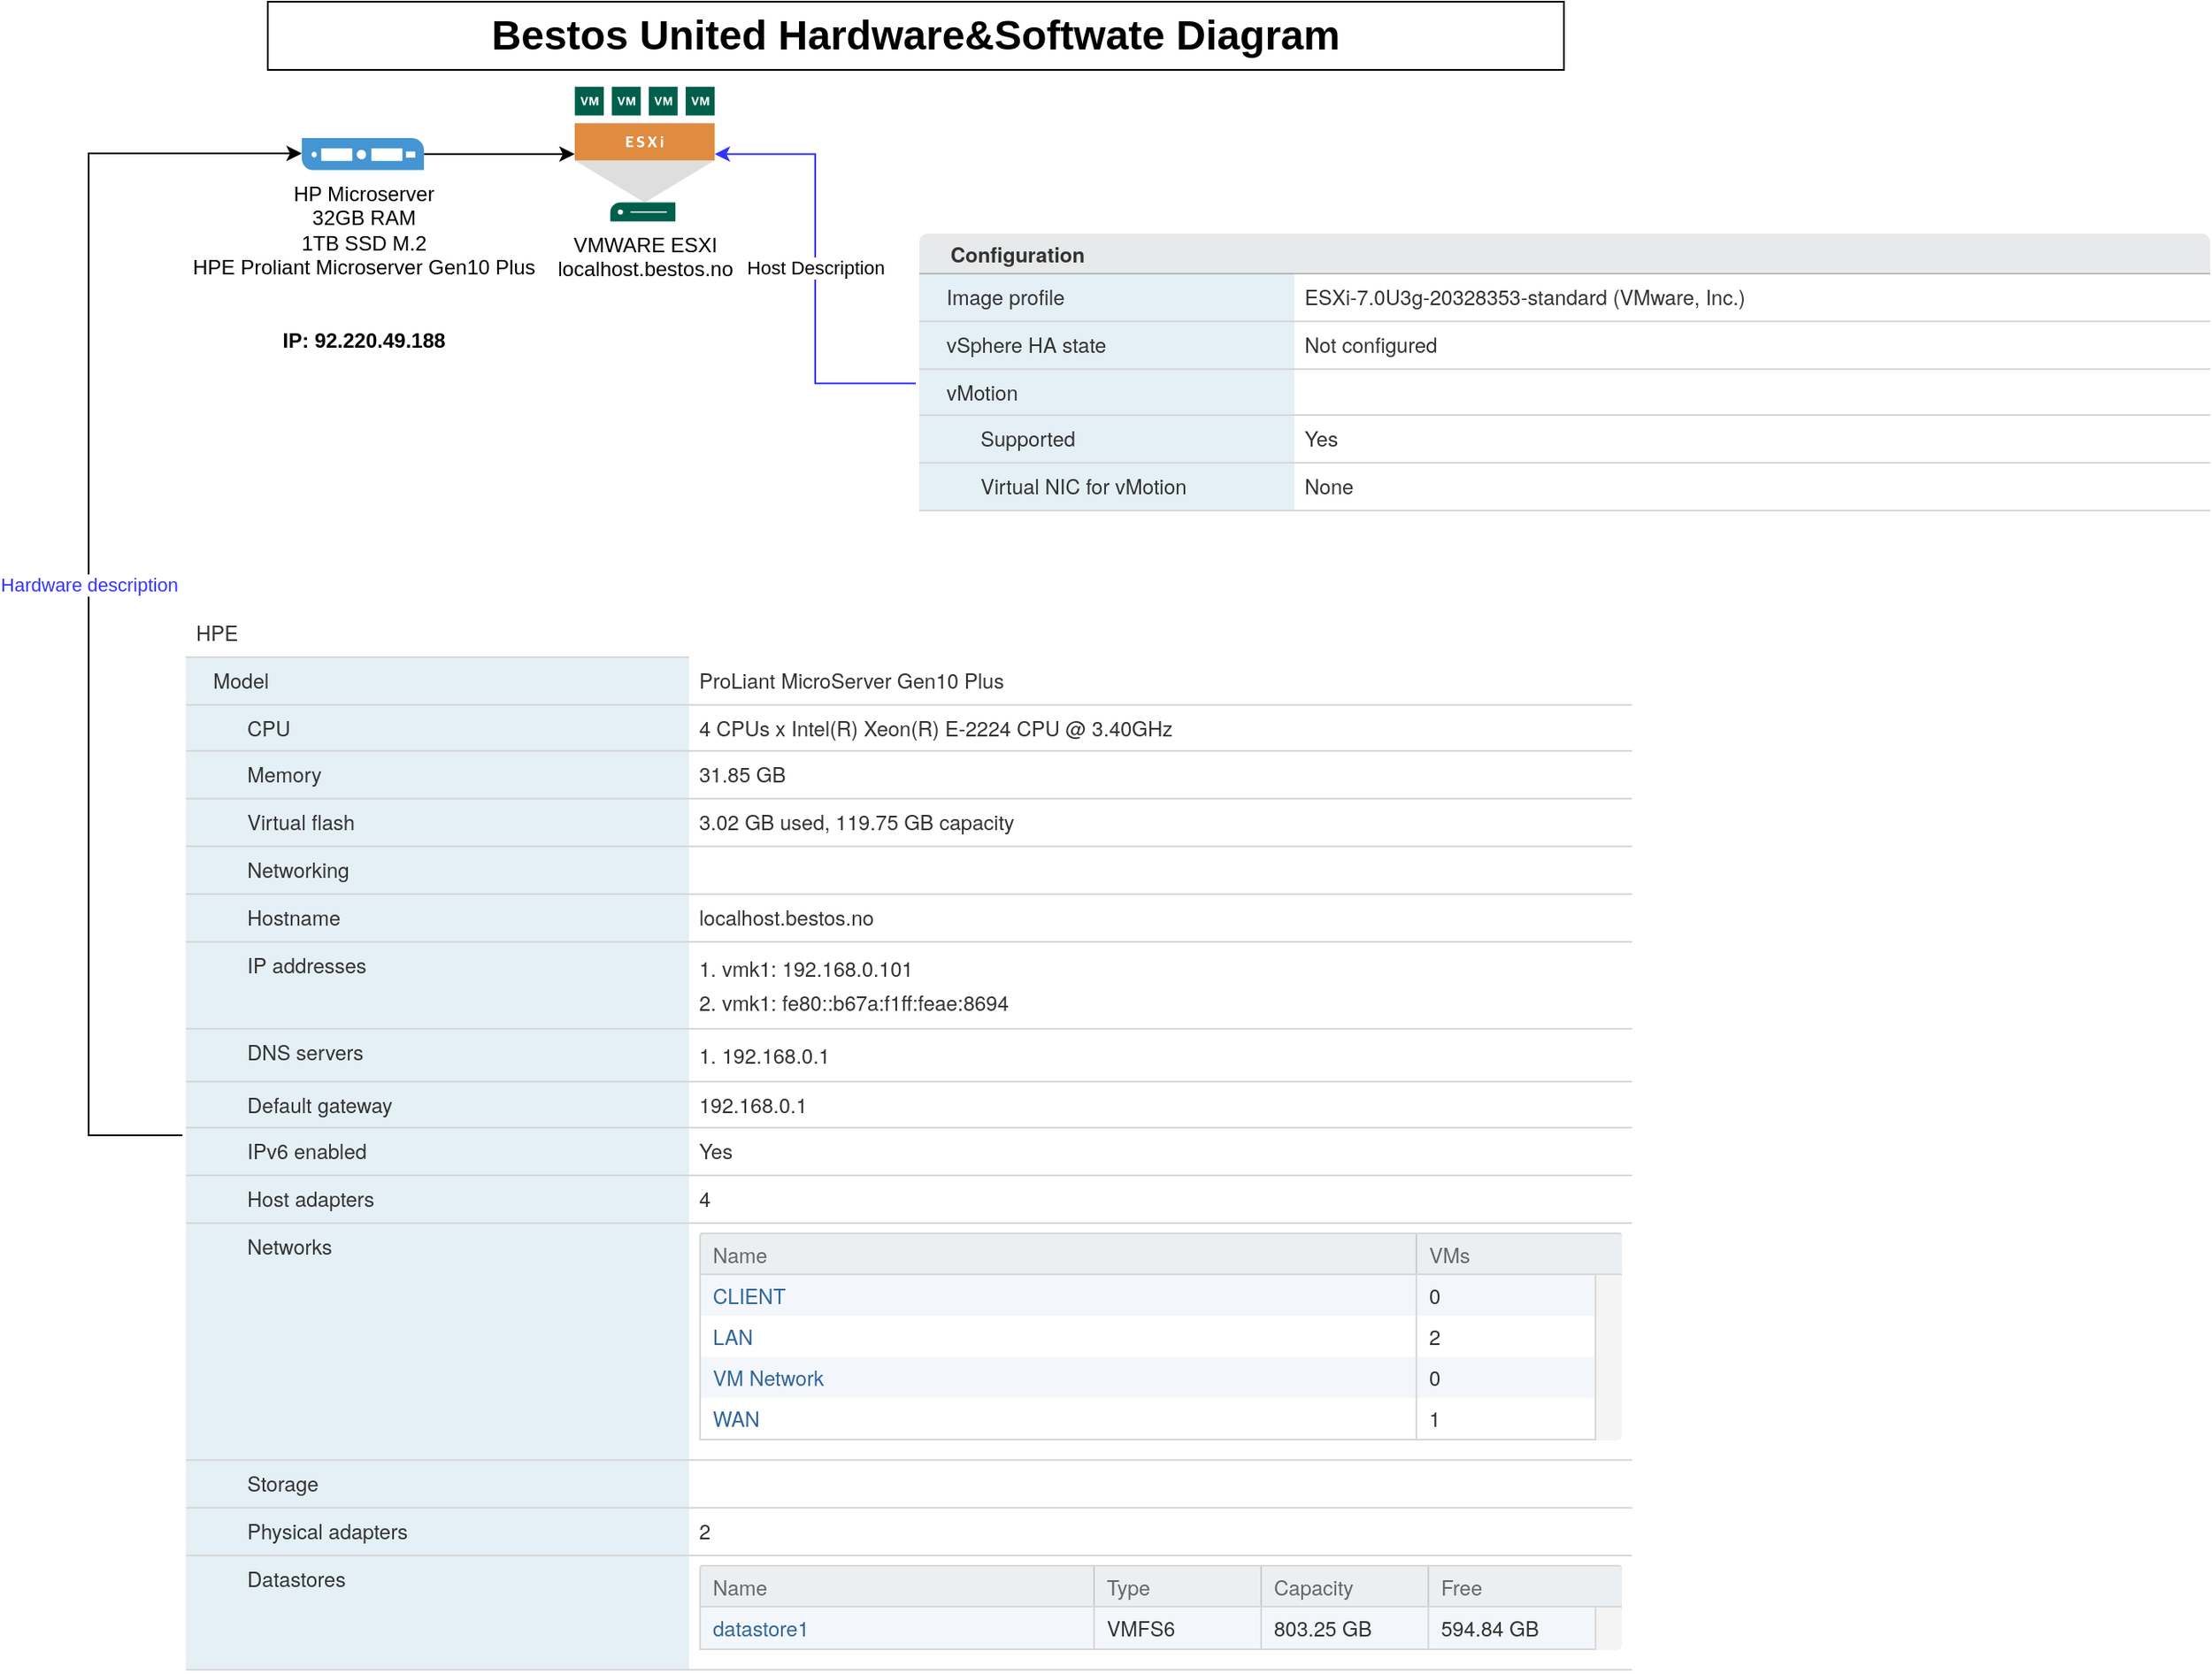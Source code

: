 <mxfile version="20.8.16" type="device" pages="2"><diagram name="Hardware" id="kV79WfUN0_Otq1sDZvHV"><mxGraphModel dx="2679" dy="1179" grid="1" gridSize="10" guides="1" tooltips="1" connect="1" arrows="1" fold="1" page="1" pageScale="1" pageWidth="850" pageHeight="1100" math="0" shadow="0"><root><mxCell id="0"/><mxCell id="1" parent="0"/><mxCell id="GmRoPJbCyDywWO9EVkrd-1" value="Bestos United Hardware&amp;amp;Softwate Diagram" style="rounded=0;whiteSpace=wrap;html=1;fontStyle=1;fontSize=24;" parent="1" vertex="1"><mxGeometry x="40" y="40" width="760" height="40" as="geometry"/></mxCell><mxCell id="GmRoPJbCyDywWO9EVkrd-5" style="edgeStyle=orthogonalEdgeStyle;rounded=0;orthogonalLoop=1;jettySize=auto;html=1;" parent="1" source="GmRoPJbCyDywWO9EVkrd-2" target="GmRoPJbCyDywWO9EVkrd-4" edge="1"><mxGeometry relative="1" as="geometry"/></mxCell><mxCell id="GmRoPJbCyDywWO9EVkrd-2" value="HP Microserver&lt;br&gt;32GB RAM&lt;br&gt;1TB SSD M.2&lt;br&gt;HPE Proliant Microserver Gen10 Plus&lt;br&gt;&lt;br&gt;&lt;br&gt;&lt;b&gt;IP: 92.220.49.188&lt;/b&gt;" style="pointerEvents=1;shadow=0;dashed=0;html=1;strokeColor=none;fillColor=#4495D1;labelPosition=center;verticalLabelPosition=bottom;verticalAlign=top;align=center;outlineConnect=0;shape=mxgraph.veeam.server;" parent="1" vertex="1"><mxGeometry x="60" y="120" width="71.6" height="18.8" as="geometry"/></mxCell><mxCell id="GmRoPJbCyDywWO9EVkrd-4" value="VMWARE ESXI&lt;br&gt;localhost.bestos.no&lt;br&gt;" style="sketch=0;pointerEvents=1;shadow=0;dashed=0;html=1;strokeColor=none;fillColor=#005F4B;labelPosition=center;verticalLabelPosition=bottom;verticalAlign=top;align=center;outlineConnect=0;shape=mxgraph.veeam2.esxi_host;" parent="1" vertex="1"><mxGeometry x="220" y="89.9" width="82" height="79" as="geometry"/></mxCell><mxCell id="GmRoPJbCyDywWO9EVkrd-7" value="Hardware description" style="edgeStyle=orthogonalEdgeStyle;rounded=0;orthogonalLoop=1;jettySize=auto;html=1;fontColor=#3333FF;" parent="1" source="GmRoPJbCyDywWO9EVkrd-6" target="GmRoPJbCyDywWO9EVkrd-2" edge="1"><mxGeometry relative="1" as="geometry"><Array as="points"><mxPoint x="-65" y="129"/></Array></mxGeometry></mxCell><mxCell id="GmRoPJbCyDywWO9EVkrd-6" value="&lt;div style=&quot;box-sizing: border-box; display: table-row; color: rgb(51, 51, 51); font-family: &amp;quot;Helvetica Neue&amp;quot;, Helvetica, Arial, sans-serif; font-size: 12px; font-style: normal; font-variant-ligatures: normal; font-variant-caps: normal; font-weight: 400; letter-spacing: normal; orphans: 2; text-align: start; text-indent: 0px; text-transform: none; widows: 2; word-spacing: 0px; -webkit-text-stroke-width: 0px; background-color: rgb(255, 255, 255); text-decoration-thickness: initial; text-decoration-style: initial; text-decoration-color: initial;&quot; class=&quot;stack-view-row&quot;&gt;&lt;div style=&quot;box-sizing: border-box; vertical-align: top; position: relative; display: table-cell; padding: 5px 6px; line-height: 1.4em; border-bottom: 1px solid rgb(216, 216, 216); width: 537px;&quot; class=&quot;stack-view-cell&quot;&gt;&lt;span style=&quot;box-sizing: border-box; margin-bottom: 6px;&quot;&gt;&lt;span style=&quot;box-sizing: border-box;&quot;&gt;HPE&lt;/span&gt;&lt;/span&gt;&lt;/div&gt;&lt;/div&gt;&lt;div style=&quot;box-sizing: border-box; display: table-row; color: rgb(51, 51, 51); font-family: &amp;quot;Helvetica Neue&amp;quot;, Helvetica, Arial, sans-serif; font-size: 12px; font-style: normal; font-variant-ligatures: normal; font-variant-caps: normal; font-weight: 400; letter-spacing: normal; orphans: 2; text-align: start; text-indent: 0px; text-transform: none; widows: 2; word-spacing: 0px; -webkit-text-stroke-width: 0px; background-color: rgb(255, 255, 255); text-decoration-thickness: initial; text-decoration-style: initial; text-decoration-color: initial;&quot; class=&quot;stack-view-row&quot;&gt;&lt;div style=&quot;box-sizing: border-box; vertical-align: top; position: relative; display: table-cell; padding: 5px 6px 5px 16px; line-height: 1.4em; border-bottom: 1px solid rgb(216, 216, 216); background: rgb(228, 239, 246); min-width: 220px;&quot; class=&quot;stack-view-cell&quot;&gt;&lt;span style=&quot;box-sizing: border-box; position: absolute; left: 16px; top: auto; margin: 0px;&quot; class=&quot;icon&quot;&gt;&lt;/span&gt;&lt;span style=&quot;box-sizing: border-box; margin-bottom: 6px;&quot; class=&quot;stack-view-label&quot; title=&quot;Model&quot;&gt;Model&lt;/span&gt;&lt;/div&gt;&lt;div style=&quot;box-sizing: border-box; vertical-align: top; position: relative; display: table-cell; padding: 5px 6px; line-height: 1.4em; border-bottom: 1px solid rgb(216, 216, 216); width: 537px;&quot; class=&quot;stack-view-cell&quot;&gt;&lt;span style=&quot;box-sizing: border-box; margin-bottom: 6px;&quot;&gt;&lt;span style=&quot;box-sizing: border-box;&quot;&gt;ProLiant MicroServer Gen10 Plus&lt;/span&gt;&lt;/span&gt;&lt;/div&gt;&lt;/div&gt;&lt;div style=&quot;box-sizing: border-box; display: table-row; color: rgb(51, 51, 51); font-family: &amp;quot;Helvetica Neue&amp;quot;, Helvetica, Arial, sans-serif; font-size: 12px; font-style: normal; font-variant-ligatures: normal; font-variant-caps: normal; font-weight: 400; letter-spacing: normal; orphans: 2; text-align: start; text-indent: 0px; text-transform: none; widows: 2; word-spacing: 0px; -webkit-text-stroke-width: 0px; background-color: rgb(255, 255, 255); text-decoration-thickness: initial; text-decoration-style: initial; text-decoration-color: initial;&quot; class=&quot;stack-view-parent-i&quot;&gt;&lt;div style=&quot;box-sizing: border-box; vertical-align: top; position: relative; display: table-cell; padding: 5px 6px 5px 36px; line-height: 1.4em; border-bottom: 1px solid rgb(216, 216, 216); background: rgb(228, 239, 246); min-width: 220px;&quot; class=&quot;stack-view-cell&quot;&gt;&lt;span style=&quot;box-sizing: border-box; background-size: 16px; width: 16px; height: 16px; background-image: url(&amp;quot;../images/cpu.png&amp;quot;); background-position: 0px 0px; cursor: pointer; position: absolute; left: 16px; top: auto; margin: 0px;&quot; class=&quot;icon icon-stackview-cpu&quot;&gt;&lt;/span&gt;&lt;span style=&quot;box-sizing: border-box; cursor: pointer; margin-bottom: 6px;&quot; class=&quot;stack-view-label&quot; title=&quot;CPU&quot;&gt;CPU&lt;/span&gt;&lt;/div&gt;&lt;div style=&quot;box-sizing: border-box; vertical-align: top; position: relative; display: table-cell; padding: 5px 6px; line-height: 1.4em; border-bottom: 1px solid rgb(216, 216, 216); width: 537px;&quot; class=&quot;stack-view-cell&quot;&gt;&lt;span style=&quot;box-sizing: border-box; margin-bottom: 6px;&quot;&gt;&lt;span style=&quot;box-sizing: border-box;&quot;&gt;4 CPUs x Intel(R) Xeon(R) E-2224 CPU @ 3.40GHz&lt;/span&gt;&lt;/span&gt;&lt;/div&gt;&lt;/div&gt;&lt;div style=&quot;box-sizing: border-box; display: table-row; color: rgb(51, 51, 51); font-family: &amp;quot;Helvetica Neue&amp;quot;, Helvetica, Arial, sans-serif; font-size: 12px; font-style: normal; font-variant-ligatures: normal; font-variant-caps: normal; font-weight: 400; letter-spacing: normal; orphans: 2; text-align: start; text-indent: 0px; text-transform: none; widows: 2; word-spacing: 0px; -webkit-text-stroke-width: 0px; background-color: rgb(255, 255, 255); text-decoration-thickness: initial; text-decoration-style: initial; text-decoration-color: initial;&quot; class=&quot;stack-view-row has-icon&quot;&gt;&lt;div style=&quot;box-sizing: border-box; vertical-align: top; position: relative; display: table-cell; padding: 5px 6px 5px 36px; line-height: 1.4em; border-bottom: 1px solid rgb(216, 216, 216); background: rgb(228, 239, 246); min-width: 220px;&quot; class=&quot;stack-view-cell&quot;&gt;&lt;span style=&quot;box-sizing: border-box; background-size: 16px; width: 16px; height: 16px; background-image: url(&amp;quot;../images/memory_100_thumb.png&amp;quot;); background-position: 0px 0px; position: absolute; left: 16px; top: auto; margin: 0px;&quot; class=&quot;icon icon-stackview-memory&quot;&gt;&lt;/span&gt;&lt;span style=&quot;box-sizing: border-box; margin-bottom: 6px;&quot; class=&quot;stack-view-label&quot; title=&quot;Memory&quot;&gt;Memory&lt;/span&gt;&lt;/div&gt;&lt;div style=&quot;box-sizing: border-box; vertical-align: top; position: relative; display: table-cell; padding: 5px 6px; line-height: 1.4em; border-bottom: 1px solid rgb(216, 216, 216); width: 537px;&quot; class=&quot;stack-view-cell&quot;&gt;&lt;span style=&quot;box-sizing: border-box; margin-bottom: 6px;&quot;&gt;&lt;span style=&quot;box-sizing: border-box;&quot;&gt;31.85 GB&lt;/span&gt;&lt;/span&gt;&lt;/div&gt;&lt;/div&gt;&lt;div style=&quot;box-sizing: border-box; display: table-row; color: rgb(51, 51, 51); font-family: &amp;quot;Helvetica Neue&amp;quot;, Helvetica, Arial, sans-serif; font-size: 12px; font-style: normal; font-variant-ligatures: normal; font-variant-caps: normal; font-weight: 400; letter-spacing: normal; orphans: 2; text-align: start; text-indent: 0px; text-transform: none; widows: 2; word-spacing: 0px; -webkit-text-stroke-width: 0px; background-color: rgb(255, 255, 255); text-decoration-thickness: initial; text-decoration-style: initial; text-decoration-color: initial;&quot; class=&quot;stack-view-parent-i&quot;&gt;&lt;div style=&quot;box-sizing: border-box; vertical-align: top; position: relative; display: table-cell; padding: 5px 6px 5px 36px; line-height: 1.4em; border-bottom: 1px solid rgb(216, 216, 216); background: rgb(228, 239, 246); min-width: 220px;&quot; class=&quot;stack-view-cell&quot;&gt;&lt;span style=&quot;box-sizing: border-box; background-size: 16px; width: 16px; height: 16px; background-image: url(&amp;quot;../images/vFlashResource.png&amp;quot;); background-position: 0px center; cursor: pointer; position: absolute; left: 16px; top: auto; margin: 0px;&quot; class=&quot;icon icon-stackview-virtual-flash&quot;&gt;&lt;/span&gt;&lt;span style=&quot;box-sizing: border-box; cursor: pointer; margin-bottom: 6px;&quot; class=&quot;stack-view-label&quot; title=&quot;Virtual flash&quot;&gt;Virtual flash&lt;/span&gt;&lt;/div&gt;&lt;div style=&quot;box-sizing: border-box; vertical-align: top; position: relative; display: table-cell; padding: 5px 6px; line-height: 1.4em; border-bottom: 1px solid rgb(216, 216, 216); width: 537px;&quot; class=&quot;stack-view-cell&quot;&gt;&lt;span style=&quot;box-sizing: border-box; margin-bottom: 6px;&quot;&gt;&lt;span style=&quot;box-sizing: border-box;&quot;&gt;3.02 GB used, 119.75 GB capacity&lt;/span&gt;&lt;/span&gt;&lt;/div&gt;&lt;/div&gt;&lt;div style=&quot;box-sizing: border-box; display: table-row; color: rgb(51, 51, 51); font-family: &amp;quot;Helvetica Neue&amp;quot;, Helvetica, Arial, sans-serif; font-size: 12px; font-style: normal; font-variant-ligatures: normal; font-variant-caps: normal; font-weight: 400; letter-spacing: normal; orphans: 2; text-align: start; text-indent: 0px; text-transform: none; widows: 2; word-spacing: 0px; -webkit-text-stroke-width: 0px; background-color: rgb(255, 255, 255); text-decoration-thickness: initial; text-decoration-style: initial; text-decoration-color: initial;&quot; class=&quot;stack-view-parent-i open&quot;&gt;&lt;div style=&quot;box-sizing: border-box; vertical-align: top; position: relative; display: table-cell; padding: 5px 6px 5px 36px; line-height: 1.4em; border-bottom: 1px solid rgb(216, 216, 216); background: rgb(228, 239, 246); min-width: 220px;&quot; class=&quot;stack-view-cell&quot;&gt;&lt;span style=&quot;box-sizing: border-box; background-size: 16px; width: 16px; height: 16px; background-image: url(&amp;quot;../images/network/Network16x16.png&amp;quot;); background-position: 0px center; cursor: pointer; position: absolute; left: 16px; top: auto; margin: 0px;&quot; class=&quot;icon icon-stackview-networking&quot;&gt;&lt;/span&gt;&lt;span style=&quot;box-sizing: border-box; cursor: pointer; margin-bottom: 6px;&quot; class=&quot;stack-view-label&quot; title=&quot;Networking&quot;&gt;Networking&lt;/span&gt;&lt;/div&gt;&lt;div style=&quot;box-sizing: border-box; vertical-align: top; word-break: break-all; position: relative; display: table-cell; padding: 5px 6px; line-height: 1.4em; border-bottom: 1px solid rgb(216, 216, 216); width: 537px;&quot; class=&quot;stack-view-cell break-all&quot;&gt;&lt;/div&gt;&lt;/div&gt;&lt;div style=&quot;box-sizing: border-box; display: table-row; color: rgb(51, 51, 51); font-family: &amp;quot;Helvetica Neue&amp;quot;, Helvetica, Arial, sans-serif; font-size: 12px; font-style: normal; font-variant-ligatures: normal; font-variant-caps: normal; font-weight: 400; letter-spacing: normal; orphans: 2; text-align: start; text-indent: 0px; text-transform: none; widows: 2; word-spacing: 0px; -webkit-text-stroke-width: 0px; background-color: rgb(255, 255, 255); text-decoration-thickness: initial; text-decoration-style: initial; text-decoration-color: initial;&quot; class=&quot;stack-view-child-i&quot;&gt;&lt;div style=&quot;box-sizing: border-box; vertical-align: top; position: relative; display: table-cell; padding: 5px 6px 5px 36px; line-height: 1.4em; border-bottom: 1px solid rgb(216, 216, 216); background: rgb(228, 239, 246); min-width: 220px;&quot; class=&quot;stack-view-cell&quot;&gt;&lt;span style=&quot;box-sizing: border-box; margin-bottom: 6px;&quot; class=&quot;stack-view-label&quot;&gt;Hostname&lt;/span&gt;&lt;/div&gt;&lt;div style=&quot;box-sizing: border-box; vertical-align: top; word-break: break-all; position: relative; display: table-cell; padding: 5px 6px; line-height: 1.4em; border-bottom: 1px solid rgb(216, 216, 216); width: 537px;&quot; class=&quot;stack-view-cell break-all&quot;&gt;&lt;span style=&quot;box-sizing: border-box; margin-bottom: 6px;&quot;&gt;localhost.bestos.no&lt;/span&gt;&lt;/div&gt;&lt;/div&gt;&lt;div style=&quot;box-sizing: border-box; display: table-row; color: rgb(51, 51, 51); font-family: &amp;quot;Helvetica Neue&amp;quot;, Helvetica, Arial, sans-serif; font-size: 12px; font-style: normal; font-variant-ligatures: normal; font-variant-caps: normal; font-weight: 400; letter-spacing: normal; orphans: 2; text-align: start; text-indent: 0px; text-transform: none; widows: 2; word-spacing: 0px; -webkit-text-stroke-width: 0px; background-color: rgb(255, 255, 255); text-decoration-thickness: initial; text-decoration-style: initial; text-decoration-color: initial;&quot; class=&quot;stack-view-child-i&quot;&gt;&lt;div style=&quot;box-sizing: border-box; vertical-align: top; position: relative; display: table-cell; padding: 5px 6px 5px 36px; line-height: 1.4em; border-bottom: 1px solid rgb(216, 216, 216); background: rgb(228, 239, 246); min-width: 220px;&quot; class=&quot;stack-view-cell&quot;&gt;&lt;span style=&quot;box-sizing: border-box; margin-bottom: 6px;&quot; class=&quot;stack-view-label&quot;&gt;IP addresses&lt;/span&gt;&lt;/div&gt;&lt;div style=&quot;box-sizing: border-box; vertical-align: top; word-break: break-all; position: relative; display: table-cell; padding: 5px 6px; line-height: 1.4em; border-bottom: 1px solid rgb(216, 216, 216); width: 537px;&quot; class=&quot;stack-view-cell break-all&quot;&gt;&lt;span style=&quot;box-sizing: border-box; margin-bottom: 6px;&quot; class=&quot;&quot;&gt;&lt;ol style=&quot;box-sizing: border-box; padding: 0px; margin-top: 0px; margin-right: 0px; margin-bottom: 0px !important; margin-left: 0px !important; list-style: none;&quot;&gt;&lt;li style=&quot;box-sizing: border-box; line-height: 20px;&quot;&gt;1. vmk1: 192.168.0.101&lt;/li&gt;&lt;li style=&quot;box-sizing: border-box; line-height: 20px;&quot;&gt;2. vmk1: fe80::b67a:f1ff:feae:8694&lt;/li&gt;&lt;/ol&gt;&lt;/span&gt;&lt;/div&gt;&lt;/div&gt;&lt;div style=&quot;box-sizing: border-box; display: table-row; color: rgb(51, 51, 51); font-family: &amp;quot;Helvetica Neue&amp;quot;, Helvetica, Arial, sans-serif; font-size: 12px; font-style: normal; font-variant-ligatures: normal; font-variant-caps: normal; font-weight: 400; letter-spacing: normal; orphans: 2; text-align: start; text-indent: 0px; text-transform: none; widows: 2; word-spacing: 0px; -webkit-text-stroke-width: 0px; background-color: rgb(255, 255, 255); text-decoration-thickness: initial; text-decoration-style: initial; text-decoration-color: initial;&quot; class=&quot;stack-view-child-i&quot;&gt;&lt;div style=&quot;box-sizing: border-box; vertical-align: top; position: relative; display: table-cell; padding: 5px 6px 5px 36px; line-height: 1.4em; border-bottom: 1px solid rgb(216, 216, 216); background: rgb(228, 239, 246); min-width: 220px;&quot; class=&quot;stack-view-cell&quot;&gt;&lt;span style=&quot;box-sizing: border-box; margin-bottom: 6px;&quot; class=&quot;stack-view-label&quot;&gt;DNS servers&lt;/span&gt;&lt;/div&gt;&lt;div style=&quot;box-sizing: border-box; vertical-align: top; word-break: break-all; position: relative; display: table-cell; padding: 5px 6px; line-height: 1.4em; border-bottom: 1px solid rgb(216, 216, 216); width: 537px;&quot; class=&quot;stack-view-cell break-all&quot;&gt;&lt;span style=&quot;box-sizing: border-box; margin-bottom: 6px;&quot; class=&quot;&quot;&gt;&lt;ol style=&quot;box-sizing: border-box; padding: 0px; margin-top: 0px; margin-right: 0px; margin-bottom: 0px !important; margin-left: 0px !important; list-style: none;&quot;&gt;&lt;li style=&quot;box-sizing: border-box; line-height: 20px;&quot;&gt;1. 192.168.0.1&lt;/li&gt;&lt;/ol&gt;&lt;/span&gt;&lt;/div&gt;&lt;/div&gt;&lt;div style=&quot;box-sizing: border-box; display: table-row; color: rgb(51, 51, 51); font-family: &amp;quot;Helvetica Neue&amp;quot;, Helvetica, Arial, sans-serif; font-size: 12px; font-style: normal; font-variant-ligatures: normal; font-variant-caps: normal; font-weight: 400; letter-spacing: normal; orphans: 2; text-align: start; text-indent: 0px; text-transform: none; widows: 2; word-spacing: 0px; -webkit-text-stroke-width: 0px; background-color: rgb(255, 255, 255); text-decoration-thickness: initial; text-decoration-style: initial; text-decoration-color: initial;&quot; class=&quot;stack-view-child-i&quot;&gt;&lt;div style=&quot;box-sizing: border-box; vertical-align: top; position: relative; display: table-cell; padding: 5px 6px 5px 36px; line-height: 1.4em; border-bottom: 1px solid rgb(216, 216, 216); background: rgb(228, 239, 246); min-width: 220px;&quot; class=&quot;stack-view-cell&quot;&gt;&lt;span style=&quot;box-sizing: border-box; margin-bottom: 6px;&quot; class=&quot;stack-view-label&quot;&gt;Default gateway&lt;/span&gt;&lt;/div&gt;&lt;div style=&quot;box-sizing: border-box; vertical-align: top; word-break: break-all; position: relative; display: table-cell; padding: 5px 6px; line-height: 1.4em; border-bottom: 1px solid rgb(216, 216, 216); width: 537px;&quot; class=&quot;stack-view-cell break-all&quot;&gt;&lt;span style=&quot;box-sizing: border-box; margin-bottom: 6px;&quot;&gt;192.168.0.1&lt;/span&gt;&lt;/div&gt;&lt;/div&gt;&lt;div style=&quot;box-sizing: border-box; display: table-row; color: rgb(51, 51, 51); font-family: &amp;quot;Helvetica Neue&amp;quot;, Helvetica, Arial, sans-serif; font-size: 12px; font-style: normal; font-variant-ligatures: normal; font-variant-caps: normal; font-weight: 400; letter-spacing: normal; orphans: 2; text-align: start; text-indent: 0px; text-transform: none; widows: 2; word-spacing: 0px; -webkit-text-stroke-width: 0px; background-color: rgb(255, 255, 255); text-decoration-thickness: initial; text-decoration-style: initial; text-decoration-color: initial;&quot; class=&quot;stack-view-child-i&quot;&gt;&lt;div style=&quot;box-sizing: border-box; vertical-align: top; position: relative; display: table-cell; padding: 5px 6px 5px 36px; line-height: 1.4em; border-bottom: 1px solid rgb(216, 216, 216); background: rgb(228, 239, 246); min-width: 220px;&quot; class=&quot;stack-view-cell&quot;&gt;&lt;span style=&quot;box-sizing: border-box; margin-bottom: 6px;&quot; class=&quot;stack-view-label&quot;&gt;IPv6 enabled&lt;/span&gt;&lt;/div&gt;&lt;div style=&quot;box-sizing: border-box; vertical-align: top; word-break: break-all; position: relative; display: table-cell; padding: 5px 6px; line-height: 1.4em; border-bottom: 1px solid rgb(216, 216, 216); width: 537px;&quot; class=&quot;stack-view-cell break-all&quot;&gt;&lt;span style=&quot;box-sizing: border-box; margin-bottom: 6px;&quot;&gt;Yes&lt;/span&gt;&lt;/div&gt;&lt;/div&gt;&lt;div style=&quot;box-sizing: border-box; display: table-row; color: rgb(51, 51, 51); font-family: &amp;quot;Helvetica Neue&amp;quot;, Helvetica, Arial, sans-serif; font-size: 12px; font-style: normal; font-variant-ligatures: normal; font-variant-caps: normal; font-weight: 400; letter-spacing: normal; orphans: 2; text-align: start; text-indent: 0px; text-transform: none; widows: 2; word-spacing: 0px; -webkit-text-stroke-width: 0px; background-color: rgb(255, 255, 255); text-decoration-thickness: initial; text-decoration-style: initial; text-decoration-color: initial;&quot; class=&quot;stack-view-child-i&quot;&gt;&lt;div style=&quot;box-sizing: border-box; vertical-align: top; position: relative; display: table-cell; padding: 5px 6px 5px 36px; line-height: 1.4em; border-bottom: 1px solid rgb(216, 216, 216); background: rgb(228, 239, 246); min-width: 220px;&quot; class=&quot;stack-view-cell&quot;&gt;&lt;span style=&quot;box-sizing: border-box; margin-bottom: 6px;&quot; class=&quot;stack-view-label&quot;&gt;Host adapters&lt;/span&gt;&lt;/div&gt;&lt;div style=&quot;box-sizing: border-box; vertical-align: top; word-break: break-all; position: relative; display: table-cell; padding: 5px 6px; line-height: 1.4em; border-bottom: 1px solid rgb(216, 216, 216); width: 537px;&quot; class=&quot;stack-view-cell break-all&quot;&gt;&lt;span style=&quot;box-sizing: border-box; margin-bottom: 6px;&quot;&gt;4&lt;/span&gt;&lt;/div&gt;&lt;/div&gt;&lt;div style=&quot;box-sizing: border-box; display: table-row; color: rgb(51, 51, 51); font-family: &amp;quot;Helvetica Neue&amp;quot;, Helvetica, Arial, sans-serif; font-size: 12px; font-style: normal; font-variant-ligatures: normal; font-variant-caps: normal; font-weight: 400; letter-spacing: normal; orphans: 2; text-align: start; text-indent: 0px; text-transform: none; widows: 2; word-spacing: 0px; -webkit-text-stroke-width: 0px; background-color: rgb(255, 255, 255); text-decoration-thickness: initial; text-decoration-style: initial; text-decoration-color: initial;&quot; class=&quot;stack-view-child-i&quot;&gt;&lt;div style=&quot;box-sizing: border-box; vertical-align: top; position: relative; display: table-cell; padding: 5px 6px 5px 36px; line-height: 1.4em; border-bottom: 1px solid rgb(216, 216, 216); background: rgb(228, 239, 246); min-width: 220px;&quot; class=&quot;stack-view-cell&quot;&gt;&lt;span style=&quot;box-sizing: border-box; margin-bottom: 6px;&quot; class=&quot;stack-view-label&quot;&gt;Networks&lt;/span&gt;&lt;/div&gt;&lt;div style=&quot;box-sizing: border-box; vertical-align: top; word-break: break-all; position: relative; display: table-cell; padding: 5px 6px; line-height: 1.4em; border-bottom: 1px solid rgb(216, 216, 216); width: 537px;&quot; class=&quot;stack-view-cell break-all&quot;&gt;&lt;div style=&quot;box-sizing: border-box; margin-bottom: 6px;&quot; id=&quot;networkSummaryGrid&quot;&gt;&lt;div style=&quot;box-sizing: content-box; border: none; appearance: none; line-height: normal; background-clip: border-box; position: relative; zoom: 1; outline: 0px; -webkit-tap-highlight-color: transparent; background-color: rgb(244, 244, 244); color: rgb(76, 83, 86); box-shadow: none; border-radius: 3px;&quot; class=&quot;k-grid k-widget k-reorderable k-grid-no-scroll&quot; data-role=&quot;grid&quot;&gt;&lt;div style=&quot;box-sizing: content-box; background-repeat: repeat; background-position: 50% 50%; background-clip: border-box; border-top: 1px solid rgb(216, 216, 216); border-right: none; border-bottom: 1px solid rgb(216, 216, 216); border-left: none; background-image: none; background-color: rgb(236, 239, 242); padding-right: 16px; zoom: 1; border-radius: 2px 2px 0px 0px; width: 525px; border-image: initial;&quot; class=&quot;k-grid-header&quot;&gt;&lt;div style=&quot;box-sizing: content-box; background-clip: border-box; position: relative; width: 525px; overflow: hidden; border-style: solid; border-width: 0px; zoom: 1; border-color: rgb(204, 204, 204);&quot; data-role=&quot;resizable&quot; class=&quot;k-grid-header-wrap&quot;&gt;&lt;table style=&quot;box-sizing: content-box; border-collapse: separate; border-spacing: 0px; max-width: none; background-color: transparent; background-clip: border-box; width: 525px; margin: 0px 0px -1px; empty-cells: show; border-width: 0px; outline: 0px; table-layout: fixed;&quot; tabindex=&quot;-1&quot; role=&quot;grid&quot;&gt;&lt;colgroup style=&quot;box-sizing: content-box; background-clip: border-box;&quot;&gt;&lt;col style=&quot;box-sizing: content-box; background-clip: border-box;&quot;&gt;&lt;col style=&quot;box-sizing: content-box; background-clip: border-box; width: 105px;&quot;&gt;&lt;/colgroup&gt;&lt;thead style=&quot;box-sizing: content-box; background-clip: border-box;&quot; data-role=&quot;tooltip&quot; role=&quot;rowgroup&quot;&gt;&lt;tr style=&quot;box-sizing: content-box; background-clip: border-box;&quot; role=&quot;row&quot;&gt;&lt;th style=&quot;box-sizing: content-box; padding: 3px 5px 3px 7px; text-align: left; background-repeat: repeat; background-position: 50% 50%; background-clip: border-box; border-color: rgb(204, 204, 204) rgb(204, 204, 204) rgb(204, 204, 204) rgb(216, 216, 216); color: rgb(102, 102, 102); background-image: none; background-color: rgb(236, 239, 242); overflow: hidden; border-style: solid; border-width: 0px 0px 1px 1px; font-weight: 400; text-overflow: ellipsis; vertical-align: bottom; border-radius: 2px 0px 0px; position: inherit !important; left: auto !important;&quot; title=&quot;Name&quot; data-role=&quot;droptarget&quot; class=&quot;k-header&quot; data-index=&quot;0&quot; data-title=&quot;Name&quot; rowspan=&quot;1&quot; data-field=&quot;name&quot; role=&quot;columnheader&quot;&gt;Name&lt;/th&gt;&lt;th style=&quot;box-sizing: content-box; padding: 3px 5px 3px 7px; text-align: left; background-repeat: repeat; background-position: 50% 50%; background-clip: border-box; border-color: rgb(204, 204, 204); color: rgb(102, 102, 102); background-image: none; background-color: rgb(236, 239, 242); overflow: hidden; border-style: solid; border-width: 0px 0px 1px 1px; font-weight: 400; text-overflow: ellipsis; vertical-align: bottom; position: inherit !important; left: auto !important;&quot; data-role=&quot;droptarget&quot; class=&quot;k-header&quot; data-index=&quot;1&quot; data-title=&quot;VMs&quot; rowspan=&quot;1&quot; data-field=&quot;numVMs&quot; role=&quot;columnheader&quot;&gt;VMs&lt;/th&gt;&lt;/tr&gt;&lt;/thead&gt;&lt;/table&gt;&lt;/div&gt;&lt;/div&gt;&lt;div style=&quot;box-sizing: content-box; background-clip: border-box; position: relative; width: 525px; overflow: auto hidden; zoom: 1; border-bottom: 1px solid rgb(216, 216, 216); border-right: 1px solid rgb(216, 216, 216);&quot; class=&quot;k-grid-content&quot;&gt;&lt;table style=&quot;box-sizing: content-box; border-collapse: separate; border-spacing: 0px; max-width: none; background-color: transparent; background-clip: border-box; width: 525px; margin: 0px; empty-cells: show; border-width: 0px; outline: 0px; table-layout: fixed;&quot; tabindex=&quot;0&quot; role=&quot;grid&quot;&gt;&lt;colgroup style=&quot;box-sizing: content-box; background-clip: border-box;&quot;&gt;&lt;col style=&quot;box-sizing: content-box; background-clip: border-box;&quot;&gt;&lt;col style=&quot;box-sizing: content-box; background-clip: border-box; width: 105px;&quot;&gt;&lt;/colgroup&gt;&lt;tbody style=&quot;box-sizing: content-box; background-clip: border-box;&quot; role=&quot;rowgroup&quot;&gt;&lt;tr style=&quot;box-sizing: content-box; background-clip: border-box; background-color: rgb(243, 247, 251);&quot; role=&quot;row&quot; data-uid=&quot;51d1dee2-b87d-4397-8acb-6ffb7036f265&quot;&gt;&lt;td style=&quot;box-sizing: content-box; padding: 0px 7px; background-clip: border-box; border-style: solid; border-width: 0px 0px 0px 1px; overflow: hidden; line-height: 24px; vertical-align: middle; text-overflow: ellipsis; border-color: rgb(216, 216, 216); font-weight: 400; font-size: 12px; color: rgb(51, 51, 51); position: inherit !important; left: auto !important;&quot; role=&quot;gridcell&quot;&gt;&lt;div style=&quot;box-sizing: content-box; background-clip: border-box; text-overflow: ellipsis; overflow: hidden; font-weight: 400; position: inherit !important; left: auto !important;&quot;&gt;&lt;i style=&quot;box-sizing: border-box; background: url(&amp;quot;../images/network/Network16x16.png&amp;quot;) 0% 0% / 16px 16px no-repeat; display: inline-block; height: 16px; width: 16px; line-height: 16px; margin-top: 0px !important; margin-right: 0px; margin-bottom: 0px; margin-left: 0px; content: &amp;quot;&amp;nbsp;&amp;quot;; color: rgb(51, 51, 51); text-align: left; vertical-align: middle; position: absolute; left: 16px; top: auto;&quot; class=&quot;esx-icon-networking&quot;&gt;&lt;/i&gt;&lt;a style=&quot;box-sizing: content-box; background: 0px 0px border-box; text-decoration: none; color: rgb(51, 102, 153); cursor: pointer; position: inherit !important; left: auto !important;&quot; href=&quot;https://92.220.49.188/ui/#/host/networking/portgroups/HaNetwork-CLIENT&quot;&gt;CLIENT&lt;/a&gt;&lt;/div&gt;&lt;/td&gt;&lt;td style=&quot;box-sizing: content-box; padding: 0px 7px; background-clip: border-box; border-style: solid; border-width: 0px 0px 0px 1px; overflow: hidden; line-height: 24px; vertical-align: middle; text-overflow: ellipsis; border-color: rgb(216, 216, 216); font-weight: 400; font-size: 12px; color: rgb(51, 51, 51); position: inherit !important; left: auto !important;&quot; role=&quot;gridcell&quot;&gt;0&lt;/td&gt;&lt;/tr&gt;&lt;tr style=&quot;box-sizing: content-box; background-clip: border-box; background-color: rgb(255, 255, 255);&quot; role=&quot;row&quot; data-uid=&quot;04e47995-2e25-48b3-aaf6-a392d3150e50&quot; class=&quot;k-alt&quot;&gt;&lt;td style=&quot;box-sizing: content-box; padding: 0px 7px; background-clip: border-box; border-style: solid; border-width: 0px 0px 0px 1px; overflow: hidden; line-height: 24px; vertical-align: middle; text-overflow: ellipsis; border-color: rgb(216, 216, 216); font-weight: 400; font-size: 12px; color: rgb(51, 51, 51); position: inherit !important; left: auto !important;&quot; role=&quot;gridcell&quot;&gt;&lt;div style=&quot;box-sizing: content-box; background-clip: border-box; text-overflow: ellipsis; overflow: hidden; font-weight: 400; position: inherit !important; left: auto !important;&quot;&gt;&lt;i style=&quot;box-sizing: border-box; background: url(&amp;quot;../images/network/Network16x16.png&amp;quot;) 0% 0% / 16px 16px no-repeat; display: inline-block; height: 16px; width: 16px; line-height: 16px; margin-top: 0px !important; margin-right: 0px; margin-bottom: 0px; margin-left: 0px; content: &amp;quot;&amp;nbsp;&amp;quot;; color: rgb(51, 51, 51); text-align: left; vertical-align: middle; position: absolute; left: 16px; top: auto;&quot; class=&quot;esx-icon-networking&quot;&gt;&lt;/i&gt;&lt;a style=&quot;box-sizing: content-box; background: 0px 0px border-box; text-decoration: none; color: rgb(51, 102, 153); cursor: pointer; position: inherit !important; left: auto !important;&quot; href=&quot;https://92.220.49.188/ui/#/host/networking/portgroups/HaNetwork-LAN&quot;&gt;LAN&lt;/a&gt;&lt;/div&gt;&lt;/td&gt;&lt;td style=&quot;box-sizing: content-box; padding: 0px 7px; background-clip: border-box; border-style: solid; border-width: 0px 0px 0px 1px; overflow: hidden; line-height: 24px; vertical-align: middle; text-overflow: ellipsis; border-color: rgb(216, 216, 216); font-weight: 400; font-size: 12px; color: rgb(51, 51, 51); position: inherit !important; left: auto !important;&quot; role=&quot;gridcell&quot;&gt;2&lt;/td&gt;&lt;/tr&gt;&lt;tr style=&quot;box-sizing: content-box; background-clip: border-box; background-color: rgb(243, 247, 251);&quot; role=&quot;row&quot; data-uid=&quot;2b8a6b0f-f128-4cfa-8b15-ffe62b14612a&quot;&gt;&lt;td style=&quot;box-sizing: content-box; padding: 0px 7px; background-clip: border-box; border-style: solid; border-width: 0px 0px 0px 1px; overflow: hidden; line-height: 24px; vertical-align: middle; text-overflow: ellipsis; border-color: rgb(216, 216, 216); font-weight: 400; font-size: 12px; color: rgb(51, 51, 51); position: inherit !important; left: auto !important;&quot; role=&quot;gridcell&quot;&gt;&lt;div style=&quot;box-sizing: content-box; background-clip: border-box; text-overflow: ellipsis; overflow: hidden; font-weight: 400; position: inherit !important; left: auto !important;&quot;&gt;&lt;i style=&quot;box-sizing: border-box; background: url(&amp;quot;../images/network/Network16x16.png&amp;quot;) 0% 0% / 16px 16px no-repeat; display: inline-block; height: 16px; width: 16px; line-height: 16px; margin-top: 0px !important; margin-right: 0px; margin-bottom: 0px; margin-left: 0px; content: &amp;quot;&amp;nbsp;&amp;quot;; color: rgb(51, 51, 51); text-align: left; vertical-align: middle; position: absolute; left: 16px; top: auto;&quot; class=&quot;esx-icon-networking&quot;&gt;&lt;/i&gt;&lt;a style=&quot;box-sizing: content-box; background: 0px 0px border-box; text-decoration: none; color: rgb(51, 102, 153); cursor: pointer; position: inherit !important; left: auto !important;&quot; href=&quot;https://92.220.49.188/ui/#/host/networking/portgroups/HaNetwork-VM%20Network&quot;&gt;VM Network&lt;/a&gt;&lt;/div&gt;&lt;/td&gt;&lt;td style=&quot;box-sizing: content-box; padding: 0px 7px; background-clip: border-box; border-style: solid; border-width: 0px 0px 0px 1px; overflow: hidden; line-height: 24px; vertical-align: middle; text-overflow: ellipsis; border-color: rgb(216, 216, 216); font-weight: 400; font-size: 12px; color: rgb(51, 51, 51); position: inherit !important; left: auto !important;&quot; role=&quot;gridcell&quot;&gt;0&lt;/td&gt;&lt;/tr&gt;&lt;tr style=&quot;box-sizing: content-box; background-clip: border-box; background-color: rgb(255, 255, 255);&quot; role=&quot;row&quot; data-uid=&quot;1184adab-e229-492d-93a3-78d5bc866877&quot; class=&quot;k-alt&quot;&gt;&lt;td style=&quot;box-sizing: content-box; padding: 0px 7px; background-clip: border-box; border-style: solid; border-width: 0px 0px 0px 1px; overflow: hidden; line-height: 24px; vertical-align: middle; text-overflow: ellipsis; border-color: rgb(216, 216, 216); font-weight: 400; font-size: 12px; color: rgb(51, 51, 51); position: inherit !important; left: auto !important;&quot; role=&quot;gridcell&quot;&gt;&lt;div style=&quot;box-sizing: content-box; background-clip: border-box; text-overflow: ellipsis; overflow: hidden; font-weight: 400; position: inherit !important; left: auto !important;&quot;&gt;&lt;i style=&quot;box-sizing: border-box; background: url(&amp;quot;../images/network/Network16x16.png&amp;quot;) 0% 0% / 16px 16px no-repeat; display: inline-block; height: 16px; width: 16px; line-height: 16px; margin-top: 0px !important; margin-right: 0px; margin-bottom: 0px; margin-left: 0px; content: &amp;quot;&amp;nbsp;&amp;quot;; color: rgb(51, 51, 51); text-align: left; vertical-align: middle; position: absolute; left: 16px; top: auto;&quot; class=&quot;esx-icon-networking&quot;&gt;&lt;/i&gt;&lt;a style=&quot;box-sizing: content-box; background: 0px 0px border-box; text-decoration: none; color: rgb(51, 102, 153); cursor: pointer; position: inherit !important; left: auto !important;&quot; href=&quot;https://92.220.49.188/ui/#/host/networking/portgroups/HaNetwork-WAN&quot;&gt;WAN&lt;/a&gt;&lt;/div&gt;&lt;/td&gt;&lt;td style=&quot;box-sizing: content-box; padding: 0px 7px; background-clip: border-box; border-style: solid; border-width: 0px 0px 0px 1px; overflow: hidden; line-height: 24px; vertical-align: middle; text-overflow: ellipsis; border-color: rgb(216, 216, 216); font-weight: 400; font-size: 12px; color: rgb(51, 51, 51); position: inherit !important; left: auto !important;&quot; role=&quot;gridcell&quot;&gt;1&lt;/td&gt;&lt;/tr&gt;&lt;/tbody&gt;&lt;/table&gt;&lt;/div&gt;&lt;/div&gt;&lt;/div&gt;&lt;/div&gt;&lt;/div&gt;&lt;div style=&quot;box-sizing: border-box; display: table-row; color: rgb(51, 51, 51); font-family: &amp;quot;Helvetica Neue&amp;quot;, Helvetica, Arial, sans-serif; font-size: 12px; font-style: normal; font-variant-ligatures: normal; font-variant-caps: normal; font-weight: 400; letter-spacing: normal; orphans: 2; text-align: start; text-indent: 0px; text-transform: none; widows: 2; word-spacing: 0px; -webkit-text-stroke-width: 0px; background-color: rgb(255, 255, 255); text-decoration-thickness: initial; text-decoration-style: initial; text-decoration-color: initial;&quot; class=&quot;stack-view-parent-i open&quot;&gt;&lt;div style=&quot;box-sizing: border-box; vertical-align: top; position: relative; display: table-cell; padding: 5px 6px 5px 36px; line-height: 1.4em; border-bottom: 1px solid rgb(216, 216, 216); background: rgb(228, 239, 246); min-width: 220px;&quot; class=&quot;stack-view-cell&quot;&gt;&lt;span style=&quot;box-sizing: border-box; background-size: 16px; width: 16px; height: 16px; background-image: url(&amp;quot;../images/datastore/datastore.png&amp;quot;); background-position: 0px center; cursor: pointer; position: absolute; left: 16px; top: auto; margin: 0px;&quot; class=&quot;icon icon-stackview-storage&quot;&gt;&lt;/span&gt;&lt;span style=&quot;box-sizing: border-box; cursor: pointer; margin-bottom: 6px;&quot; class=&quot;stack-view-label&quot; title=&quot;Storage&quot;&gt;Storage&lt;/span&gt;&lt;/div&gt;&lt;div style=&quot;box-sizing: border-box; vertical-align: top; position: relative; display: table-cell; padding: 5px 6px; line-height: 1.4em; border-bottom: 1px solid rgb(216, 216, 216); width: 537px;&quot; class=&quot;stack-view-cell&quot;&gt;&lt;/div&gt;&lt;/div&gt;&lt;div style=&quot;box-sizing: border-box; display: table-row; color: rgb(51, 51, 51); font-family: &amp;quot;Helvetica Neue&amp;quot;, Helvetica, Arial, sans-serif; font-size: 12px; font-style: normal; font-variant-ligatures: normal; font-variant-caps: normal; font-weight: 400; letter-spacing: normal; orphans: 2; text-align: start; text-indent: 0px; text-transform: none; widows: 2; word-spacing: 0px; -webkit-text-stroke-width: 0px; background-color: rgb(255, 255, 255); text-decoration-thickness: initial; text-decoration-style: initial; text-decoration-color: initial;&quot; class=&quot;stack-view-child-i&quot;&gt;&lt;div style=&quot;box-sizing: border-box; vertical-align: top; position: relative; display: table-cell; padding: 5px 6px 5px 36px; line-height: 1.4em; border-bottom: 1px solid rgb(216, 216, 216); background: rgb(228, 239, 246); min-width: 220px;&quot; class=&quot;stack-view-cell&quot;&gt;&lt;span style=&quot;box-sizing: border-box; margin-bottom: 6px;&quot; class=&quot;stack-view-label&quot;&gt;Physical adapters&lt;/span&gt;&lt;/div&gt;&lt;div style=&quot;box-sizing: border-box; vertical-align: top; position: relative; display: table-cell; padding: 5px 6px; line-height: 1.4em; border-bottom: 1px solid rgb(216, 216, 216); width: 537px;&quot; class=&quot;stack-view-cell&quot;&gt;&lt;span style=&quot;box-sizing: border-box; margin-bottom: 6px;&quot;&gt;2&lt;/span&gt;&lt;/div&gt;&lt;/div&gt;&lt;div style=&quot;box-sizing: border-box; display: table-row; color: rgb(51, 51, 51); font-family: &amp;quot;Helvetica Neue&amp;quot;, Helvetica, Arial, sans-serif; font-size: 12px; font-style: normal; font-variant-ligatures: normal; font-variant-caps: normal; font-weight: 400; letter-spacing: normal; orphans: 2; text-align: start; text-indent: 0px; text-transform: none; widows: 2; word-spacing: 0px; -webkit-text-stroke-width: 0px; background-color: rgb(255, 255, 255); text-decoration-thickness: initial; text-decoration-style: initial; text-decoration-color: initial;&quot; class=&quot;stack-view-child-i&quot;&gt;&lt;div style=&quot;box-sizing: border-box; vertical-align: top; position: relative; display: table-cell; padding: 5px 6px 5px 36px; line-height: 1.4em; border-bottom: 1px solid rgb(216, 216, 216); background: rgb(228, 239, 246); min-width: 220px;&quot; class=&quot;stack-view-cell&quot;&gt;&lt;span style=&quot;box-sizing: border-box; margin-bottom: 6px;&quot; class=&quot;stack-view-label&quot;&gt;Datastores&lt;/span&gt;&lt;/div&gt;&lt;div style=&quot;box-sizing: border-box; vertical-align: top; position: relative; display: table-cell; padding: 5px 6px; line-height: 1.4em; border-bottom: 1px solid rgb(216, 216, 216); width: 537px;&quot; class=&quot;stack-view-cell&quot;&gt;&lt;div style=&quot;box-sizing: border-box; margin-bottom: 6px;&quot; id=&quot;datastoreSummaryGrid&quot;&gt;&lt;div style=&quot;box-sizing: content-box; border: none; appearance: none; line-height: normal; background-clip: border-box; position: relative; zoom: 1; outline: 0px; -webkit-tap-highlight-color: transparent; background-color: rgb(244, 244, 244); color: rgb(76, 83, 86); box-shadow: none; border-radius: 3px;&quot; class=&quot;k-grid k-widget k-reorderable k-grid-no-scroll&quot; data-role=&quot;grid&quot;&gt;&lt;div style=&quot;box-sizing: content-box; background-repeat: repeat; background-position: 50% 50%; background-clip: border-box; border-top: 1px solid rgb(216, 216, 216); border-right: none; border-bottom: 1px solid rgb(216, 216, 216); border-left: none; background-image: none; background-color: rgb(236, 239, 242); padding-right: 16px; zoom: 1; border-radius: 2px 2px 0px 0px; width: 525px; border-image: initial;&quot; class=&quot;k-grid-header&quot;&gt;&lt;div style=&quot;box-sizing: content-box; background-clip: border-box; position: relative; width: 525px; overflow: hidden; border-style: solid; border-width: 0px; zoom: 1; border-color: rgb(204, 204, 204);&quot; data-role=&quot;resizable&quot; class=&quot;k-grid-header-wrap&quot;&gt;&lt;table style=&quot;box-sizing: content-box; border-collapse: separate; border-spacing: 0px; max-width: none; background-color: transparent; background-clip: border-box; width: 525px; margin: 0px 0px -1px; empty-cells: show; border-width: 0px; outline: 0px; table-layout: fixed;&quot; tabindex=&quot;-1&quot; role=&quot;grid&quot;&gt;&lt;colgroup style=&quot;box-sizing: content-box; background-clip: border-box;&quot;&gt;&lt;col style=&quot;box-sizing: content-box; background-clip: border-box; width: 231px;&quot;&gt;&lt;col style=&quot;box-sizing: content-box; background-clip: border-box;&quot;&gt;&lt;col style=&quot;box-sizing: content-box; background-clip: border-box;&quot;&gt;&lt;col style=&quot;box-sizing: content-box; background-clip: border-box;&quot;&gt;&lt;/colgroup&gt;&lt;thead style=&quot;box-sizing: content-box; background-clip: border-box;&quot; data-role=&quot;tooltip&quot; role=&quot;rowgroup&quot;&gt;&lt;tr style=&quot;box-sizing: content-box; background-clip: border-box;&quot; role=&quot;row&quot;&gt;&lt;th style=&quot;box-sizing: content-box; padding: 3px 5px 3px 7px; text-align: left; background-repeat: repeat; background-position: 50% 50%; background-clip: border-box; border-color: rgb(204, 204, 204) rgb(204, 204, 204) rgb(204, 204, 204) rgb(216, 216, 216); color: rgb(102, 102, 102); background-image: none; background-color: rgb(236, 239, 242); overflow: hidden; border-style: solid; border-width: 0px 0px 1px 1px; font-weight: 400; text-overflow: ellipsis; vertical-align: bottom; border-radius: 2px 0px 0px; position: inherit !important; left: auto !important;&quot; data-role=&quot;droptarget&quot; class=&quot;k-header&quot; data-index=&quot;0&quot; data-title=&quot;Name&quot; rowspan=&quot;1&quot; data-field=&quot;name&quot; role=&quot;columnheader&quot;&gt;Name&lt;/th&gt;&lt;th style=&quot;box-sizing: content-box; padding: 3px 5px 3px 7px; text-align: left; background-repeat: repeat; background-position: 50% 50%; background-clip: border-box; border-color: rgb(204, 204, 204); color: rgb(102, 102, 102); background-image: none; background-color: rgb(236, 239, 242); overflow: hidden; border-style: solid; border-width: 0px 0px 1px 1px; font-weight: 400; text-overflow: ellipsis; vertical-align: bottom; position: inherit !important; left: auto !important;&quot; data-role=&quot;droptarget&quot; class=&quot;k-header&quot; data-index=&quot;1&quot; data-title=&quot;Type&quot; rowspan=&quot;1&quot; data-field=&quot;type&quot; role=&quot;columnheader&quot;&gt;Type&lt;/th&gt;&lt;th style=&quot;box-sizing: content-box; padding: 3px 5px 3px 7px; text-align: left; background-repeat: repeat; background-position: 50% 50%; background-clip: border-box; border-color: rgb(204, 204, 204); color: rgb(102, 102, 102); background-image: none; background-color: rgb(236, 239, 242); overflow: hidden; border-style: solid; border-width: 0px 0px 1px 1px; font-weight: 400; text-overflow: ellipsis; vertical-align: bottom; position: inherit !important; left: auto !important;&quot; title=&quot;Capacity&quot; data-role=&quot;droptarget&quot; class=&quot;k-header&quot; data-index=&quot;2&quot; data-title=&quot;Capacity&quot; rowspan=&quot;1&quot; data-field=&quot;capacity&quot; role=&quot;columnheader&quot;&gt;Capacity&lt;/th&gt;&lt;th style=&quot;box-sizing: content-box; padding: 3px 5px 3px 7px; text-align: left; background-repeat: repeat; background-position: 50% 50%; background-clip: border-box; border-color: rgb(204, 204, 204); color: rgb(102, 102, 102); background-image: none; background-color: rgb(236, 239, 242); overflow: hidden; border-style: solid; border-width: 0px 0px 1px 1px; font-weight: 400; text-overflow: ellipsis; vertical-align: bottom; position: inherit !important; left: auto !important;&quot; title=&quot;Free&quot; data-role=&quot;droptarget&quot; class=&quot;k-header&quot; data-index=&quot;3&quot; data-title=&quot;Free&quot; rowspan=&quot;1&quot; data-field=&quot;freeSpace&quot; role=&quot;columnheader&quot;&gt;Free&lt;/th&gt;&lt;/tr&gt;&lt;/thead&gt;&lt;/table&gt;&lt;/div&gt;&lt;/div&gt;&lt;div style=&quot;box-sizing: content-box; background-clip: border-box; position: relative; width: 525px; overflow: auto hidden; zoom: 1; border-bottom: 1px solid rgb(216, 216, 216); border-right: 1px solid rgb(216, 216, 216);&quot; class=&quot;k-grid-content&quot;&gt;&lt;table style=&quot;box-sizing: content-box; border-collapse: separate; border-spacing: 0px; max-width: none; background-color: transparent; background-clip: border-box; width: 525px; margin: 0px; empty-cells: show; border-width: 0px; outline: 0px; table-layout: fixed;&quot; tabindex=&quot;0&quot; role=&quot;grid&quot;&gt;&lt;colgroup style=&quot;box-sizing: content-box; background-clip: border-box;&quot;&gt;&lt;col style=&quot;box-sizing: content-box; background-clip: border-box; width: 231px;&quot;&gt;&lt;col style=&quot;box-sizing: content-box; background-clip: border-box;&quot;&gt;&lt;col style=&quot;box-sizing: content-box; background-clip: border-box;&quot;&gt;&lt;col style=&quot;box-sizing: content-box; background-clip: border-box;&quot;&gt;&lt;/colgroup&gt;&lt;tbody style=&quot;box-sizing: content-box; background-clip: border-box;&quot; role=&quot;rowgroup&quot;&gt;&lt;tr style=&quot;box-sizing: content-box; background-clip: border-box; background-color: rgb(243, 247, 251);&quot; role=&quot;row&quot; data-uid=&quot;ef25d797-eeeb-4233-a305-78593484790a&quot;&gt;&lt;td style=&quot;box-sizing: content-box; padding: 0px 7px; background-clip: border-box; border-style: solid; border-width: 0px 0px 0px 1px; overflow: hidden; line-height: 24px; vertical-align: middle; text-overflow: ellipsis; border-color: rgb(216, 216, 216); font-weight: 400; font-size: 12px; color: rgb(51, 51, 51); position: inherit !important; left: auto !important;&quot; role=&quot;gridcell&quot;&gt;&lt;div style=&quot;box-sizing: content-box; background-clip: border-box; text-overflow: ellipsis; overflow: hidden; font-weight: 400; position: inherit !important; left: auto !important;&quot;&gt;&lt;i style=&quot;box-sizing: border-box; background: url(&amp;quot;../images/datastore/datastore16x16.png&amp;quot;) 0% 0% / 16px 16px no-repeat; display: inline-block; height: 16px; width: 16px; line-height: 16px; margin-top: 0px !important; margin-right: 0px; margin-bottom: 0px; margin-left: 0px; content: &amp;quot;&amp;nbsp;&amp;quot;; color: rgb(51, 51, 51); text-align: left; vertical-align: middle; position: absolute; left: 16px; top: auto;&quot; class=&quot;esx-icon-datastore&quot;&gt;&lt;/i&gt;&lt;a style=&quot;box-sizing: content-box; background: 0px 0px border-box; text-decoration: none; color: rgb(51, 102, 153); cursor: pointer; position: inherit !important; left: auto !important;&quot; href=&quot;https://92.220.49.188/ui/#/host/storage/datastores/63e8c353-13abf504-c287-b47af1ae8694&quot;&gt;datastore1&lt;/a&gt;&lt;/div&gt;&lt;/td&gt;&lt;td style=&quot;box-sizing: content-box; padding: 0px 7px; background-clip: border-box; border-style: solid; border-width: 0px 0px 0px 1px; overflow: hidden; line-height: 24px; vertical-align: middle; text-overflow: ellipsis; border-color: rgb(216, 216, 216); font-weight: 400; font-size: 12px; color: rgb(51, 51, 51); position: inherit !important; left: auto !important;&quot; role=&quot;gridcell&quot;&gt;VMFS6&lt;/td&gt;&lt;td style=&quot;box-sizing: content-box; padding: 0px 7px; background-clip: border-box; border-style: solid; border-width: 0px 0px 0px 1px; overflow: hidden; line-height: 24px; vertical-align: middle; text-overflow: ellipsis; border-color: rgb(216, 216, 216); font-weight: 400; font-size: 12px; color: rgb(51, 51, 51); position: inherit !important; left: auto !important;&quot; role=&quot;gridcell&quot;&gt;803.25 GB&lt;/td&gt;&lt;td style=&quot;box-sizing: content-box; padding: 0px 7px; background-clip: border-box; border-style: solid; border-width: 0px 0px 0px 1px; overflow: hidden; line-height: 24px; vertical-align: middle; text-overflow: ellipsis; border-color: rgb(216, 216, 216); font-weight: 400; font-size: 12px; color: rgb(51, 51, 51); position: inherit !important; left: auto !important;&quot; role=&quot;gridcell&quot;&gt;594.84 GB&lt;/td&gt;&lt;/tr&gt;&lt;/tbody&gt;&lt;/table&gt;&lt;/div&gt;&lt;/div&gt;&lt;/div&gt;&lt;/div&gt;&lt;/div&gt;" style="text;whiteSpace=wrap;html=1;" parent="1" vertex="1"><mxGeometry x="-10" y="390" width="850" height="630" as="geometry"/></mxCell><mxCell id="GmRoPJbCyDywWO9EVkrd-9" value="Host Description" style="edgeStyle=orthogonalEdgeStyle;rounded=0;orthogonalLoop=1;jettySize=auto;html=1;strokeColor=#3333FF;" parent="1" source="GmRoPJbCyDywWO9EVkrd-8" target="GmRoPJbCyDywWO9EVkrd-4" edge="1"><mxGeometry relative="1" as="geometry"/></mxCell><mxCell id="GmRoPJbCyDywWO9EVkrd-8" value="&lt;div style=&quot;box-sizing: border-box; cursor: pointer; height: 24px; line-height: 24px; border-radius: 5px 5px 0px 0px; background: rgb(231, 233, 234); border-bottom: 1px solid rgb(184, 186, 187); padding: 0px 6px; font-weight: 700; color: rgb(51, 51, 51); font-family: &amp;quot;Helvetica Neue&amp;quot;, Helvetica, Arial, sans-serif; font-size: 12px; font-style: normal; font-variant-ligatures: normal; font-variant-caps: normal; letter-spacing: normal; orphans: 2; text-align: start; text-indent: 0px; text-transform: none; widows: 2; word-spacing: 0px; -webkit-text-stroke-width: 0px; text-decoration-thickness: initial; text-decoration-style: initial; text-decoration-color: initial;&quot; class=&quot;portlet-titlebar&quot;&gt;&lt;span style=&quot;box-sizing: border-box; display: inline-block; width: 16px; height: 16px; line-height: 16px; vertical-align: top; background-position: -137px -18px; background-repeat: no-repeat; margin: 4px -3px 0px -4px; background-image: url(&amp;quot;../img/icons/vuiIconSprite.png&amp;quot;);&quot; class=&quot;icon vui-icon-caret-dark-gray-down&quot;&gt;&lt;/span&gt;&lt;span&gt;&amp;nbsp;&lt;/span&gt;&lt;span style=&quot;box-sizing: border-box; overflow: hidden; text-overflow: ellipsis; max-width: 85%; display: inline-block;&quot; title=&quot;Configuration&quot; class=&quot;titlebar-text&quot;&gt;Configuration&lt;/span&gt;&lt;/div&gt;&lt;div style=&quot;box-sizing: border-box; overflow: inherit; color: rgb(51, 51, 51); font-family: &amp;quot;Helvetica Neue&amp;quot;, Helvetica, Arial, sans-serif; font-size: 12px; font-style: normal; font-variant-ligatures: normal; font-variant-caps: normal; font-weight: 400; letter-spacing: normal; orphans: 2; text-align: start; text-indent: 0px; text-transform: none; widows: 2; word-spacing: 0px; -webkit-text-stroke-width: 0px; text-decoration-thickness: initial; text-decoration-style: initial; text-decoration-color: initial; min-height: 0px !important;&quot; class=&quot;portlet-content&quot;&gt;&lt;div style=&quot;box-sizing: border-box;&quot;&gt;&lt;div style=&quot;box-sizing: border-box;&quot; id=&quot;195&quot; class=&quot;vui-stack-view&quot;&gt;&lt;div style=&quot;box-sizing: border-box; word-break: break-all; display: table; width: 757px; border-top-width: 1px; border-right: none !important; border-left: none !important; border-top-style: none !important; border-top-color: initial !important; border-image: initial !important; border-bottom: none !important;&quot; class=&quot;stack-view-table&quot;&gt;&lt;div style=&quot;box-sizing: border-box; display: table-row;&quot; class=&quot;stack-view-row&quot;&gt;&lt;div style=&quot;box-sizing: border-box; vertical-align: top; position: relative; display: table-cell; padding: 5px 6px 5px 16px; line-height: 1.4em; border-bottom: 1px solid rgb(216, 216, 216); background: rgb(228, 239, 246); min-width: 220px;&quot; class=&quot;stack-view-cell&quot;&gt;&lt;span style=&quot;box-sizing: border-box; position: absolute; left: 16px; top: auto; margin: 0px;&quot; class=&quot;icon&quot;&gt;&lt;/span&gt;&lt;span style=&quot;box-sizing: border-box; margin-bottom: 6px;&quot; class=&quot;stack-view-label&quot; title=&quot;Image profile&quot;&gt;Image profile&lt;/span&gt;&lt;/div&gt;&lt;div style=&quot;box-sizing: border-box; vertical-align: top; position: relative; display: table-cell; padding: 5px 6px; line-height: 1.4em; border-bottom: 1px solid rgb(216, 216, 216); width: 537px;&quot; class=&quot;stack-view-cell&quot;&gt;&lt;span style=&quot;box-sizing: border-box; margin-bottom: 6px;&quot;&gt;&lt;span style=&quot;box-sizing: border-box;&quot;&gt;ESXi-7.0U3g-20328353-standard (VMware, Inc.)&lt;/span&gt;&lt;/span&gt;&lt;/div&gt;&lt;/div&gt;&lt;div style=&quot;box-sizing: border-box; display: table-row;&quot; class=&quot;stack-view-row&quot;&gt;&lt;div style=&quot;box-sizing: border-box; vertical-align: top; position: relative; display: table-cell; padding: 5px 6px 5px 16px; line-height: 1.4em; border-bottom: 1px solid rgb(216, 216, 216); background: rgb(228, 239, 246); min-width: 220px;&quot; class=&quot;stack-view-cell&quot;&gt;&lt;span style=&quot;box-sizing: border-box; position: absolute; left: 16px; top: auto; margin: 0px;&quot; class=&quot;icon&quot;&gt;&lt;/span&gt;&lt;span style=&quot;box-sizing: border-box; margin-bottom: 6px;&quot; class=&quot;stack-view-label&quot; title=&quot;vSphere HA state&quot;&gt;vSphere HA state&lt;/span&gt;&lt;/div&gt;&lt;div style=&quot;box-sizing: border-box; vertical-align: top; position: relative; display: table-cell; padding: 5px 6px; line-height: 1.4em; border-bottom: 1px solid rgb(216, 216, 216); width: 537px;&quot; class=&quot;stack-view-cell&quot;&gt;&lt;span style=&quot;box-sizing: border-box; margin-bottom: 6px;&quot;&gt;&lt;span style=&quot;box-sizing: border-box;&quot;&gt;Not configured&lt;/span&gt;&lt;/span&gt;&lt;/div&gt;&lt;/div&gt;&lt;div style=&quot;box-sizing: border-box; display: table-row;&quot; class=&quot;stack-view-parent open&quot;&gt;&lt;div style=&quot;box-sizing: border-box; vertical-align: top; position: relative; display: table-cell; padding: 5px 6px 5px 16px; line-height: 1.4em; border-bottom: 1px solid rgb(216, 216, 216); background: rgb(228, 239, 246); min-width: 220px;&quot; class=&quot;stack-view-cell&quot;&gt;&lt;span style=&quot;box-sizing: border-box; cursor: pointer; position: absolute; left: 16px; top: auto; margin: 0px;&quot; class=&quot;icon&quot;&gt;&lt;/span&gt;&lt;span style=&quot;box-sizing: border-box; cursor: pointer; margin-bottom: 6px;&quot; class=&quot;stack-view-label&quot; title=&quot;vMotion&quot;&gt;vMotion&lt;/span&gt;&lt;/div&gt;&lt;div style=&quot;box-sizing: border-box; vertical-align: top; position: relative; display: table-cell; padding: 5px 6px; line-height: 1.4em; border-bottom: 1px solid rgb(216, 216, 216); width: 537px;&quot; class=&quot;stack-view-cell&quot;&gt;&lt;/div&gt;&lt;/div&gt;&lt;div style=&quot;box-sizing: border-box; display: table-row;&quot; class=&quot;stack-view-child-i&quot;&gt;&lt;div style=&quot;box-sizing: border-box; vertical-align: top; position: relative; display: table-cell; padding: 5px 6px 5px 36px; line-height: 1.4em; border-bottom: 1px solid rgb(216, 216, 216); background: rgb(228, 239, 246); min-width: 220px;&quot; class=&quot;stack-view-cell&quot;&gt;&lt;span style=&quot;box-sizing: border-box; margin-bottom: 6px;&quot; class=&quot;stack-view-label&quot;&gt;Supported&lt;/span&gt;&lt;/div&gt;&lt;div style=&quot;box-sizing: border-box; vertical-align: top; position: relative; display: table-cell; padding: 5px 6px; line-height: 1.4em; border-bottom: 1px solid rgb(216, 216, 216); width: 537px;&quot; class=&quot;stack-view-cell&quot;&gt;&lt;span style=&quot;box-sizing: border-box; margin-bottom: 6px;&quot;&gt;Yes&lt;/span&gt;&lt;/div&gt;&lt;/div&gt;&lt;div style=&quot;box-sizing: border-box; display: table-row;&quot; class=&quot;stack-view-child-i&quot;&gt;&lt;div style=&quot;box-sizing: border-box; vertical-align: top; position: relative; display: table-cell; padding: 5px 6px 5px 36px; line-height: 1.4em; border-bottom: 1px solid rgb(216, 216, 216); background: rgb(228, 239, 246); min-width: 220px;&quot; class=&quot;stack-view-cell&quot;&gt;&lt;span style=&quot;box-sizing: border-box; margin-bottom: 6px;&quot; class=&quot;stack-view-label&quot;&gt;Virtual NIC for vMotion&lt;/span&gt;&lt;/div&gt;&lt;div style=&quot;box-sizing: border-box; vertical-align: top; position: relative; display: table-cell; padding: 5px 6px; line-height: 1.4em; border-bottom: 1px solid rgb(216, 216, 216); width: 537px;&quot; class=&quot;stack-view-cell&quot;&gt;&lt;span style=&quot;box-sizing: border-box; margin-bottom: 6px;&quot;&gt;None&lt;/span&gt;&lt;/div&gt;&lt;/div&gt;&lt;/div&gt;&lt;/div&gt;&lt;/div&gt;&lt;/div&gt;" style="text;whiteSpace=wrap;html=1;" parent="1" vertex="1"><mxGeometry x="420" y="168.9" width="560" height="190" as="geometry"/></mxCell></root></mxGraphModel></diagram><diagram id="x3bOwZq7JixmxoGowKxR" name="Software"><mxGraphModel dx="2111" dy="1360" grid="1" gridSize="10" guides="1" tooltips="1" connect="1" arrows="1" fold="1" page="1" pageScale="1" pageWidth="827" pageHeight="1169" math="0" shadow="0"><root><mxCell id="0"/><mxCell id="1" parent="0"/><mxCell id="gcqZm6spniCqMsl3vR07-1" value="Bestos United Softwate Diagram" style="rounded=0;whiteSpace=wrap;html=1;fontStyle=1;fontSize=24;" vertex="1" parent="1"><mxGeometry x="180" y="50" width="1040" height="40" as="geometry"/></mxCell><mxCell id="gcqZm6spniCqMsl3vR07-7" style="edgeStyle=orthogonalEdgeStyle;rounded=0;orthogonalLoop=1;jettySize=auto;html=1;strokeColor=#3333FF;fontSize=17;" edge="1" parent="1" source="gcqZm6spniCqMsl3vR07-2" target="gcqZm6spniCqMsl3vR07-5"><mxGeometry relative="1" as="geometry"/></mxCell><mxCell id="gcqZm6spniCqMsl3vR07-2" value="VMWARE ESXI&lt;br&gt;localhost.bestos.no&lt;br&gt;" style="sketch=0;pointerEvents=1;shadow=0;dashed=0;html=1;strokeColor=none;fillColor=#005F4B;labelPosition=center;verticalLabelPosition=bottom;verticalAlign=top;align=center;outlineConnect=0;shape=mxgraph.veeam2.esxi_host;" vertex="1" parent="1"><mxGeometry x="30" y="625.5" width="82" height="79" as="geometry"/></mxCell><mxCell id="gcqZm6spniCqMsl3vR07-5" value="&lt;h2&gt;&lt;font style=&quot;font-size: 17px;&quot;&gt;&lt;b&gt;Virtual Machines&lt;/b&gt;&lt;/font&gt;&lt;/h2&gt;" style="rounded=0;whiteSpace=wrap;html=1;verticalAlign=top;labelBackgroundColor=none;" vertex="1" parent="1"><mxGeometry x="180" y="90" width="1040" height="1150" as="geometry"/></mxCell><mxCell id="gcqZm6spniCqMsl3vR07-8" style="edgeStyle=orthogonalEdgeStyle;rounded=0;orthogonalLoop=1;jettySize=auto;html=1;strokeColor=#3333FF;fontSize=17;" edge="1" parent="1" source="gcqZm6spniCqMsl3vR07-3" target="gcqZm6spniCqMsl3vR07-6"><mxGeometry relative="1" as="geometry"/></mxCell><mxCell id="gcqZm6spniCqMsl3vR07-3" value="PFSense&lt;br&gt;VPN" style="sketch=0;aspect=fixed;html=1;points=[];align=center;image;fontSize=12;image=img/lib/mscae/VM_Linux.svg;" vertex="1" parent="1"><mxGeometry x="220" y="777" width="46.74" height="43" as="geometry"/></mxCell><mxCell id="gcqZm6spniCqMsl3vR07-13" style="edgeStyle=orthogonalEdgeStyle;rounded=0;orthogonalLoop=1;jettySize=auto;html=1;strokeColor=#3333FF;fontSize=17;" edge="1" parent="1" source="gcqZm6spniCqMsl3vR07-4" target="gcqZm6spniCqMsl3vR07-11"><mxGeometry relative="1" as="geometry"/></mxCell><mxCell id="gcqZm6spniCqMsl3vR07-4" value="ODIN&lt;br&gt;Windows Server 2020" style="sketch=0;aspect=fixed;html=1;points=[];align=center;image;fontSize=12;image=img/lib/mscae/VirtualMachineWindows.svg;" vertex="1" parent="1"><mxGeometry x="220" y="230" width="50" height="46" as="geometry"/></mxCell><mxCell id="gcqZm6spniCqMsl3vR07-6" value="&lt;div style=&quot;box-sizing: border-box; cursor: pointer; height: 24px; line-height: 24px; border-radius: 5px 5px 0px 0px; background: rgb(231, 233, 234); border-bottom: 1px solid rgb(184, 186, 187); padding: 0px 6px; font-weight: 700; color: rgb(51, 51, 51); font-family: &amp;quot;Helvetica Neue&amp;quot;, Helvetica, Arial, sans-serif; font-size: 12px; font-style: normal; font-variant-ligatures: normal; font-variant-caps: normal; letter-spacing: normal; orphans: 2; text-align: start; text-indent: 0px; text-transform: none; widows: 2; word-spacing: 0px; -webkit-text-stroke-width: 0px; text-decoration-thickness: initial; text-decoration-style: initial; text-decoration-color: initial;&quot; class=&quot;portlet-titlebar&quot;&gt;&lt;span style=&quot;box-sizing: border-box; display: inline-block; width: 16px; height: 16px; line-height: 16px; vertical-align: top; background-position: -137px -18px; background-repeat: no-repeat; margin: 4px -3px 0px -4px; background-image: url(&amp;quot;../img/icons/vuiIconSprite.png&amp;quot;);&quot; class=&quot;icon vui-icon-caret-dark-gray-down&quot;&gt;&lt;/span&gt;&lt;span&gt;&amp;nbsp;&lt;/span&gt;&lt;span style=&quot;box-sizing: border-box; overflow: hidden; text-overflow: ellipsis; max-width: 85%; display: inline-block;&quot; title=&quot;General Information&quot; class=&quot;titlebar-text&quot;&gt;General Information&lt;/span&gt;&lt;/div&gt;&lt;div style=&quot;box-sizing: border-box; overflow: inherit; color: rgb(51, 51, 51); font-family: &amp;quot;Helvetica Neue&amp;quot;, Helvetica, Arial, sans-serif; font-size: 12px; font-style: normal; font-variant-ligatures: normal; font-variant-caps: normal; font-weight: 400; letter-spacing: normal; orphans: 2; text-align: start; text-indent: 0px; text-transform: none; widows: 2; word-spacing: 0px; -webkit-text-stroke-width: 0px; text-decoration-thickness: initial; text-decoration-style: initial; text-decoration-color: initial; min-height: 0px !important;&quot; class=&quot;portlet-content&quot;&gt;&lt;div style=&quot;box-sizing: border-box;&quot;&gt;&lt;div style=&quot;box-sizing: border-box;&quot; id=&quot;553&quot; class=&quot;vui-stack-view&quot;&gt;&lt;div style=&quot;box-sizing: border-box; word-break: break-all; display: table; width: 781px; border-top-width: 1px; border-right: none !important; border-left: none !important; border-top-style: none !important; border-top-color: initial !important; border-image: initial !important; border-bottom: none !important;&quot; class=&quot;stack-view-table&quot;&gt;&lt;div style=&quot;box-sizing: border-box; display: table-row;&quot; class=&quot;stack-view-parent-i open&quot;&gt;&lt;div style=&quot;box-sizing: border-box; vertical-align: top; position: relative; display: table-cell; padding: 5px 6px 5px 36px; line-height: 1.4em; border-bottom: 1px solid rgb(216, 216, 216); background: rgb(228, 239, 246); min-width: 220px;&quot; class=&quot;stack-view-cell&quot;&gt;&lt;span style=&quot;box-sizing: border-box; background-size: 16px; width: 16px; height: 16px; background-image: url(&amp;quot;../images/network/Network16x16.png&amp;quot;); background-position: 0px center; cursor: pointer; position: absolute; left: 16px; top: auto; margin: 0px;&quot; class=&quot;icon icon-stackview-networking&quot;&gt;&lt;/span&gt;&lt;span style=&quot;box-sizing: border-box; cursor: pointer; margin-bottom: 6px;&quot; class=&quot;stack-view-label&quot; title=&quot;Networking&quot;&gt;Networking&lt;/span&gt;&lt;/div&gt;&lt;div style=&quot;box-sizing: border-box; vertical-align: top; word-break: break-all; position: relative; display: table-cell; padding: 5px 6px; line-height: 1.4em; border-bottom: 1px solid rgb(216, 216, 216); width: 561px;&quot; class=&quot;stack-view-cell break-all&quot;&gt;&lt;/div&gt;&lt;/div&gt;&lt;div style=&quot;box-sizing: border-box; display: table-row;&quot; class=&quot;stack-view-child-i&quot;&gt;&lt;div style=&quot;box-sizing: border-box; vertical-align: top; position: relative; display: table-cell; padding: 5px 6px 5px 36px; line-height: 1.4em; border-bottom: 1px solid rgb(216, 216, 216); background: rgb(228, 239, 246); min-width: 220px;&quot; class=&quot;stack-view-cell&quot;&gt;&lt;span style=&quot;box-sizing: border-box; margin-bottom: 6px;&quot; class=&quot;stack-view-label&quot;&gt;Host name&lt;/span&gt;&lt;/div&gt;&lt;div style=&quot;box-sizing: border-box; vertical-align: top; word-break: break-all; position: relative; display: table-cell; padding: 5px 6px; line-height: 1.4em; border-bottom: 1px solid rgb(216, 216, 216); width: 561px;&quot; class=&quot;stack-view-cell break-all&quot;&gt;&lt;div style=&quot;box-sizing: border-box; margin-bottom: 6px;&quot; id=&quot;stack-553-item-0-0&quot;&gt;&lt;a style=&quot;box-sizing: border-box; background: 0px 0px; text-decoration: none; color: rgb(51, 102, 153); cursor: pointer;&quot; target=&quot;_blank&quot; href=&quot;http://pfsense.bestos.no/&quot;&gt;pfSense.bestos.no&lt;/a&gt;&lt;/div&gt;&lt;/div&gt;&lt;/div&gt;&lt;div style=&quot;box-sizing: border-box; display: table-row;&quot; class=&quot;stack-view-child-i&quot;&gt;&lt;div style=&quot;box-sizing: border-box; vertical-align: top; position: relative; display: table-cell; padding: 5px 6px 5px 36px; line-height: 1.4em; border-bottom: 1px solid rgb(216, 216, 216); background: rgb(228, 239, 246); min-width: 220px;&quot; class=&quot;stack-view-cell&quot;&gt;&lt;span style=&quot;box-sizing: border-box; margin-bottom: 6px;&quot; class=&quot;stack-view-label&quot;&gt;IP addresses&lt;/span&gt;&lt;/div&gt;&lt;div style=&quot;box-sizing: border-box; vertical-align: top; word-break: break-all; position: relative; display: table-cell; padding: 5px 6px; line-height: 1.4em; border-bottom: 1px solid rgb(216, 216, 216); width: 561px;&quot; class=&quot;stack-view-cell break-all&quot;&gt;&lt;span style=&quot;box-sizing: border-box; margin-bottom: 6px;&quot;&gt;&lt;ol style=&quot;box-sizing: border-box; padding: 0px; margin-top: 0px; margin-right: 0px; margin-bottom: 0px !important; margin-left: 0px !important; list-style: none;&quot;&gt;&lt;li style=&quot;box-sizing: border-box; line-height: 20px;&quot;&gt;1.&lt;span&gt;&amp;nbsp;&lt;/span&gt;&lt;a style=&quot;box-sizing: border-box; background: 0px 0px; text-decoration: none; color: rgb(51, 102, 153); cursor: pointer;&quot; target=&quot;_blank&quot; href=&quot;http://192.168.0.109/&quot;&gt;192.168.0.109&lt;/a&gt;&lt;/li&gt;&lt;li style=&quot;box-sizing: border-box; line-height: 20px;&quot;&gt;2.&lt;span&gt;&amp;nbsp;&lt;/span&gt;&lt;a style=&quot;box-sizing: border-box; background: 0px 0px; text-decoration: none; color: rgb(51, 102, 153); cursor: pointer;&quot; target=&quot;_blank&quot; href=&quot;http://[fe80::20c:29ff:fe0d:80d7]/&quot;&gt;fe80::20c:29ff:fe0d:80d7&lt;/a&gt;&lt;/li&gt;&lt;li style=&quot;box-sizing: border-box; line-height: 20px;&quot;&gt;3.&lt;span&gt;&amp;nbsp;&lt;/span&gt;&lt;a style=&quot;box-sizing: border-box; background: 0px 0px; text-decoration: none; color: rgb(51, 102, 153); cursor: pointer;&quot; target=&quot;_blank&quot; href=&quot;http://192.168.1.1/&quot;&gt;192.168.1.1&lt;/a&gt;&lt;/li&gt;&lt;li style=&quot;box-sizing: border-box; line-height: 20px;&quot;&gt;4.&lt;span&gt;&amp;nbsp;&lt;/span&gt;&lt;a style=&quot;box-sizing: border-box; background: 0px 0px; text-decoration: none; color: rgb(51, 102, 153); cursor: pointer;&quot; target=&quot;_blank&quot; href=&quot;http://[fe80::20c:29ff:fe0d:80e1]/&quot;&gt;fe80::20c:29ff:fe0d:80e1&lt;/a&gt;&lt;/li&gt;&lt;li style=&quot;box-sizing: border-box; line-height: 20px;&quot;&gt;5.&lt;span&gt;&amp;nbsp;&lt;/span&gt;&lt;a style=&quot;box-sizing: border-box; background: 0px 0px; text-decoration: none; color: rgb(51, 102, 153); cursor: pointer;&quot; target=&quot;_blank&quot; href=&quot;http://[fe80::1:1]/&quot;&gt;fe80::1:1&lt;/a&gt;&lt;/li&gt;&lt;/ol&gt;&lt;/span&gt;&lt;/div&gt;&lt;/div&gt;&lt;div style=&quot;box-sizing: border-box; display: table-row;&quot; class=&quot;stack-view-parent-i&quot;&gt;&lt;div style=&quot;box-sizing: border-box; vertical-align: top; position: relative; display: table-cell; padding: 5px 6px 5px 36px; line-height: 1.4em; border-bottom: 1px solid rgb(216, 216, 216); background: rgb(228, 239, 246); min-width: 220px;&quot; class=&quot;stack-view-cell&quot;&gt;&lt;span style=&quot;box-sizing: border-box; background-image: url(&amp;quot;../images/vmware_tools_16.png&amp;quot;); background-size: 16px; background-position: 0px center; width: 16px; height: 16px; cursor: pointer; position: absolute; left: 16px; top: auto; margin: 0px;&quot; class=&quot;icon icon-stackview-tools&quot;&gt;&lt;/span&gt;&lt;span style=&quot;box-sizing: border-box; cursor: pointer; margin-bottom: 6px;&quot; class=&quot;stack-view-label&quot; title=&quot;VMware Tools&quot;&gt;VMware Tools&lt;/span&gt;&lt;/div&gt;&lt;div style=&quot;box-sizing: border-box; vertical-align: top; position: relative; display: table-cell; padding: 5px 6px; line-height: 1.4em; border-bottom: 1px solid rgb(216, 216, 216); width: 561px;&quot; class=&quot;stack-view-cell&quot;&gt;&lt;span style=&quot;box-sizing: border-box; margin-bottom: 6px;&quot;&gt;&lt;span style=&quot;box-sizing: border-box;&quot;&gt;VMware Tools is not managed by vSphere&lt;/span&gt;&lt;/span&gt;&lt;/div&gt;&lt;/div&gt;&lt;div style=&quot;box-sizing: border-box; display: table-row;&quot; class=&quot;stack-view-parent-i&quot;&gt;&lt;div style=&quot;box-sizing: border-box; vertical-align: top; position: relative; display: table-cell; padding: 5px 6px 5px 36px; line-height: 1.4em; border-bottom: 1px solid rgb(216, 216, 216); background: rgb(228, 239, 246); min-width: 220px;&quot; class=&quot;stack-view-cell&quot;&gt;&lt;span style=&quot;box-sizing: border-box; background-size: 16px; width: 16px; height: 16px; background-image: url(&amp;quot;../images/datastore/datastore.png&amp;quot;); background-position: 0px center; cursor: pointer; position: absolute; left: 16px; top: auto; margin: 0px;&quot; class=&quot;icon icon-stackview-storage&quot;&gt;&lt;/span&gt;&lt;span style=&quot;box-sizing: border-box; cursor: pointer; margin-bottom: 6px;&quot; class=&quot;stack-view-label&quot; title=&quot;Storage&quot;&gt;Storage&lt;/span&gt;&lt;/div&gt;&lt;div style=&quot;box-sizing: border-box; vertical-align: top; position: relative; display: table-cell; padding: 5px 6px; line-height: 1.4em; border-bottom: 1px solid rgb(216, 216, 216); width: 561px;&quot; class=&quot;stack-view-cell&quot;&gt;&lt;span style=&quot;box-sizing: border-box; margin-bottom: 6px;&quot;&gt;&lt;span style=&quot;box-sizing: border-box;&quot;&gt;1 disk&lt;/span&gt;&lt;/span&gt;&lt;/div&gt;&lt;/div&gt;&lt;/div&gt;&lt;/div&gt;&lt;/div&gt;&lt;/div&gt;" style="text;whiteSpace=wrap;html=1;fontSize=17;" vertex="1" parent="1"><mxGeometry x="370" y="660" width="560" height="280" as="geometry"/></mxCell><mxCell id="gcqZm6spniCqMsl3vR07-10" value="&lt;div style=&quot;box-sizing: border-box; cursor: pointer; height: 24px; line-height: 24px; border-radius: 5px 5px 0px 0px; background: rgb(231, 233, 234); border-bottom: 1px solid rgb(184, 186, 187); padding: 0px 6px; font-weight: 700; color: rgb(51, 51, 51); font-family: &amp;quot;Helvetica Neue&amp;quot;, Helvetica, Arial, sans-serif; font-size: 12px; font-style: normal; font-variant-ligatures: normal; font-variant-caps: normal; letter-spacing: normal; orphans: 2; text-align: start; text-indent: 0px; text-transform: none; widows: 2; word-spacing: 0px; -webkit-text-stroke-width: 0px; text-decoration-thickness: initial; text-decoration-style: initial; text-decoration-color: initial;&quot; class=&quot;portlet-titlebar&quot;&gt;&lt;span style=&quot;box-sizing: border-box; overflow: hidden; text-overflow: ellipsis; max-width: 85%; display: inline-block;&quot; title=&quot;Hardware Configuration&quot; class=&quot;titlebar-text&quot;&gt;Hardware Configuration&lt;/span&gt;&lt;/div&gt;&lt;div style=&quot;box-sizing: border-box; overflow: inherit; color: rgb(51, 51, 51); font-family: &amp;quot;Helvetica Neue&amp;quot;, Helvetica, Arial, sans-serif; font-size: 12px; font-style: normal; font-variant-ligatures: normal; font-variant-caps: normal; font-weight: 400; letter-spacing: normal; orphans: 2; text-align: start; text-indent: 0px; text-transform: none; widows: 2; word-spacing: 0px; -webkit-text-stroke-width: 0px; text-decoration-thickness: initial; text-decoration-style: initial; text-decoration-color: initial; min-height: 0px !important;&quot; class=&quot;portlet-content&quot;&gt;&lt;div style=&quot;box-sizing: border-box;&quot;&gt;&lt;div style=&quot;box-sizing: border-box;&quot; id=&quot;782&quot; class=&quot;vui-stack-view&quot;&gt;&lt;div style=&quot;box-sizing: border-box; word-break: break-all; display: table; width: 781px; border-top-width: 1px; border-right: none !important; border-left: none !important; border-top-style: none !important; border-top-color: initial !important; border-image: initial !important; border-bottom: none !important;&quot; class=&quot;stack-view-table&quot;&gt;&lt;div style=&quot;box-sizing: border-box; display: table-row;&quot; class=&quot;stack-view-parent-i&quot;&gt;&lt;div style=&quot;box-sizing: border-box; vertical-align: top; position: relative; display: table-cell; padding: 5px 6px 5px 36px; line-height: 1.4em; border-bottom: 1px solid rgb(216, 216, 216); background: rgb(228, 239, 246); min-width: 220px;&quot; class=&quot;stack-view-cell&quot;&gt;&lt;span style=&quot;box-sizing: border-box; background-size: 16px; width: 16px; height: 16px; background-image: url(&amp;quot;../images/cpu.png&amp;quot;); background-position: 0px 0px; cursor: pointer; position: absolute; left: 16px; top: auto; margin: 0px;&quot; class=&quot;icon icon-stackview-cpu&quot;&gt;&lt;/span&gt;&lt;span style=&quot;box-sizing: border-box; cursor: pointer; margin-bottom: 6px;&quot; class=&quot;stack-view-label&quot; title=&quot;CPU&quot;&gt;CPU&lt;/span&gt;&lt;/div&gt;&lt;div style=&quot;box-sizing: border-box; vertical-align: top; position: relative; display: table-cell; padding: 5px 6px; line-height: 1.4em; border-bottom: 1px solid rgb(216, 216, 216); width: 561px;&quot; class=&quot;stack-view-cell&quot;&gt;&lt;span style=&quot;box-sizing: border-box; margin-bottom: 6px;&quot;&gt;&lt;span style=&quot;box-sizing: border-box;&quot;&gt;1 vCPUs&lt;/span&gt;&lt;/span&gt;&lt;/div&gt;&lt;/div&gt;&lt;div style=&quot;box-sizing: border-box; display: table-row;&quot; class=&quot;stack-view-row has-icon&quot;&gt;&lt;div style=&quot;box-sizing: border-box; vertical-align: top; position: relative; display: table-cell; padding: 5px 6px 5px 36px; line-height: 1.4em; border-bottom: 1px solid rgb(216, 216, 216); background: rgb(228, 239, 246); min-width: 220px;&quot; class=&quot;stack-view-cell&quot;&gt;&lt;span style=&quot;box-sizing: border-box; background-size: 16px; width: 16px; height: 16px; background-image: url(&amp;quot;../images/memory_100_thumb.png&amp;quot;); background-position: 0px 0px; position: absolute; left: 16px; top: auto; margin: 0px;&quot; class=&quot;icon icon-stackview-memory&quot;&gt;&lt;/span&gt;&lt;span style=&quot;box-sizing: border-box; margin-bottom: 6px;&quot; class=&quot;stack-view-label&quot; title=&quot;Memory&quot;&gt;Memory&lt;/span&gt;&lt;/div&gt;&lt;div style=&quot;box-sizing: border-box; vertical-align: top; position: relative; display: table-cell; padding: 5px 6px; line-height: 1.4em; border-bottom: 1px solid rgb(216, 216, 216); width: 561px;&quot; class=&quot;stack-view-cell&quot;&gt;&lt;span style=&quot;box-sizing: border-box; margin-bottom: 6px;&quot;&gt;&lt;span style=&quot;box-sizing: border-box;&quot;&gt;1 GB&lt;/span&gt;&lt;/span&gt;&lt;/div&gt;&lt;/div&gt;&lt;div style=&quot;box-sizing: border-box; display: table-row;&quot; class=&quot;stack-view-parent-i&quot;&gt;&lt;div style=&quot;box-sizing: border-box; vertical-align: top; position: relative; display: table-cell; padding: 5px 6px 5px 36px; line-height: 1.4em; border-bottom: 1px solid rgb(216, 216, 216); background: rgb(228, 239, 246); min-width: 220px;&quot; class=&quot;stack-view-cell&quot;&gt;&lt;span style=&quot;box-sizing: border-box; display: inline-block; height: 16px; width: 16px; margin: 0px; background: url(&amp;quot;../images/storage/disk32.png&amp;quot;) 0% 0% / 16px 16px no-repeat; line-height: 16px; content: &amp;quot;&amp;nbsp;&amp;quot;; color: rgb(51, 51, 51); text-align: left; vertical-align: middle; cursor: pointer; position: absolute; left: 16px; top: auto;&quot; class=&quot;icon esx-icon-storage-device-disk&quot;&gt;&lt;/span&gt;&lt;span style=&quot;box-sizing: border-box; cursor: pointer; margin-bottom: 6px;&quot; class=&quot;stack-view-label&quot; title=&quot;Hard disk 1&quot;&gt;Hard disk 1&lt;/span&gt;&lt;/div&gt;&lt;div style=&quot;box-sizing: border-box; vertical-align: top; position: relative; display: table-cell; padding: 5px 6px; line-height: 1.4em; border-bottom: 1px solid rgb(216, 216, 216); width: 561px;&quot; class=&quot;stack-view-cell&quot;&gt;&lt;span style=&quot;box-sizing: border-box; margin-bottom: 6px;&quot;&gt;&lt;span style=&quot;box-sizing: border-box;&quot;&gt;16 GB&lt;/span&gt;&lt;/span&gt;&lt;/div&gt;&lt;/div&gt;&lt;div style=&quot;box-sizing: border-box; display: table-row;&quot; class=&quot;stack-view-row has-icon&quot;&gt;&lt;div style=&quot;box-sizing: border-box; vertical-align: top; position: relative; display: table-cell; padding: 5px 6px 5px 36px; line-height: 1.4em; border-bottom: 1px solid rgb(216, 216, 216); background: rgb(228, 239, 246); min-width: 220px;&quot; class=&quot;stack-view-cell&quot;&gt;&lt;span style=&quot;box-sizing: border-box; background-image: url(&amp;quot;../images/vm/UsbPort.png&amp;quot;); background-size: 16px; background-position: 0px center; height: 16px; width: 16px; position: absolute; left: 16px; top: auto; margin: 0px;&quot; class=&quot;icon icon-stackview-usb&quot;&gt;&lt;/span&gt;&lt;span style=&quot;box-sizing: border-box; margin-bottom: 6px;&quot; class=&quot;stack-view-label&quot; title=&quot;USB controller&quot;&gt;USB controller&lt;/span&gt;&lt;/div&gt;&lt;div style=&quot;box-sizing: border-box; vertical-align: top; position: relative; display: table-cell; padding: 5px 6px; line-height: 1.4em; border-bottom: 1px solid rgb(216, 216, 216); width: 561px;&quot; class=&quot;stack-view-cell&quot;&gt;&lt;span style=&quot;box-sizing: border-box; margin-bottom: 6px;&quot;&gt;&lt;span style=&quot;box-sizing: border-box;&quot;&gt;USB 2.0&lt;/span&gt;&lt;/span&gt;&lt;/div&gt;&lt;/div&gt;&lt;div style=&quot;box-sizing: border-box; display: table-row;&quot; class=&quot;stack-view-parent-i&quot;&gt;&lt;div style=&quot;box-sizing: border-box; vertical-align: top; position: relative; display: table-cell; padding: 5px 6px 5px 36px; line-height: 1.4em; border-bottom: 1px solid rgb(216, 216, 216); background: rgb(228, 239, 246); min-width: 220px;&quot; class=&quot;stack-view-cell&quot;&gt;&lt;span style=&quot;box-sizing: border-box; display: inline-block; line-height: 16px; content: &amp;quot;&amp;nbsp;&amp;quot;; color: rgb(51, 51, 51); vertical-align: middle; text-align: left; background: url(&amp;quot;../images/network/nic128.png&amp;quot;) 0% 0% / 16px 16px no-repeat; height: 16px; width: 16px; margin: 0px; cursor: pointer; position: absolute; left: 16px; top: auto;&quot; class=&quot;icon icon-stackview-networking-adapter&quot;&gt;&lt;/span&gt;&lt;span style=&quot;box-sizing: border-box; cursor: pointer; margin-bottom: 6px;&quot; class=&quot;stack-view-label&quot; title=&quot;Network adapter 1&quot;&gt;Network adapter 1&lt;/span&gt;&lt;/div&gt;&lt;div style=&quot;box-sizing: border-box; vertical-align: top; position: relative; display: table-cell; padding: 5px 6px; line-height: 1.4em; border-bottom: 1px solid rgb(216, 216, 216); width: 561px;&quot; class=&quot;stack-view-cell&quot;&gt;&lt;span style=&quot;box-sizing: border-box; margin-bottom: 6px;&quot;&gt;&lt;a style=&quot;box-sizing: border-box; background: 0px 0px; text-decoration: none; color: rgb(51, 102, 153); cursor: pointer;&quot; href=&quot;https://92.220.49.188/ui/#/host/networking/portgroups/HaNetwork-WAN&quot;&gt;WAN (Connected)&lt;/a&gt;&lt;/span&gt;&lt;/div&gt;&lt;/div&gt;&lt;div style=&quot;box-sizing: border-box; display: table-row;&quot; class=&quot;stack-view-parent-i&quot;&gt;&lt;div style=&quot;box-sizing: border-box; vertical-align: top; position: relative; display: table-cell; padding: 5px 6px 5px 36px; line-height: 1.4em; border-bottom: 1px solid rgb(216, 216, 216); background: rgb(228, 239, 246); min-width: 220px;&quot; class=&quot;stack-view-cell&quot;&gt;&lt;span style=&quot;box-sizing: border-box; display: inline-block; line-height: 16px; content: &amp;quot;&amp;nbsp;&amp;quot;; color: rgb(51, 51, 51); vertical-align: middle; text-align: left; background: url(&amp;quot;../images/network/nic128.png&amp;quot;) 0% 0% / 16px 16px no-repeat; height: 16px; width: 16px; margin: 0px; cursor: pointer; position: absolute; left: 16px; top: auto;&quot; class=&quot;icon icon-stackview-networking-adapter&quot;&gt;&lt;/span&gt;&lt;span style=&quot;box-sizing: border-box; cursor: pointer; margin-bottom: 6px;&quot; class=&quot;stack-view-label&quot; title=&quot;Network adapter 2&quot;&gt;Network adapter 2&lt;/span&gt;&lt;/div&gt;&lt;div style=&quot;box-sizing: border-box; vertical-align: top; position: relative; display: table-cell; padding: 5px 6px; line-height: 1.4em; border-bottom: 1px solid rgb(216, 216, 216); width: 561px;&quot; class=&quot;stack-view-cell&quot;&gt;&lt;span style=&quot;box-sizing: border-box; margin-bottom: 6px;&quot;&gt;&lt;a style=&quot;box-sizing: border-box; background: 0px 0px; text-decoration: none; color: rgb(51, 102, 153); cursor: pointer;&quot; href=&quot;https://92.220.49.188/ui/#/host/networking/portgroups/HaNetwork-LAN&quot;&gt;LAN (Connected)&lt;/a&gt;&lt;/span&gt;&lt;/div&gt;&lt;/div&gt;&lt;div style=&quot;box-sizing: border-box; display: table-row;&quot; class=&quot;stack-view-parent-i&quot;&gt;&lt;div style=&quot;box-sizing: border-box; vertical-align: top; position: relative; display: table-cell; padding: 5px 6px 5px 36px; line-height: 1.4em; border-bottom: 1px solid rgb(216, 216, 216); background: rgb(228, 239, 246); min-width: 220px;&quot; class=&quot;stack-view-cell&quot;&gt;&lt;span style=&quot;box-sizing: border-box; background-image: url(&amp;quot;../images/video_card_100_thumb.png&amp;quot;); background-size: 16px; background-position: 0px center; width: 16px; height: 16px; cursor: pointer; position: absolute; left: 16px; top: auto; margin: 0px;&quot; class=&quot;icon icon-stackview-video&quot;&gt;&lt;/span&gt;&lt;span style=&quot;box-sizing: border-box; cursor: pointer; margin-bottom: 6px;&quot; class=&quot;stack-view-label&quot; title=&quot;Video card&quot;&gt;Video card&lt;/span&gt;&lt;/div&gt;&lt;div style=&quot;box-sizing: border-box; vertical-align: top; position: relative; display: table-cell; padding: 5px 6px; line-height: 1.4em; border-bottom: 1px solid rgb(216, 216, 216); width: 561px;&quot; class=&quot;stack-view-cell&quot;&gt;&lt;span style=&quot;box-sizing: border-box; margin-bottom: 6px;&quot;&gt;&lt;span style=&quot;box-sizing: border-box;&quot;&gt;16 MB&lt;/span&gt;&lt;/span&gt;&lt;/div&gt;&lt;/div&gt;&lt;div style=&quot;box-sizing: border-box; display: table-row;&quot; class=&quot;stack-view-parent-i&quot;&gt;&lt;div style=&quot;box-sizing: border-box; vertical-align: top; position: relative; display: table-cell; padding: 5px 6px 5px 36px; line-height: 1.4em; border-bottom: 1px solid rgb(216, 216, 216); background: rgb(228, 239, 246); min-width: 220px;&quot; class=&quot;stack-view-cell&quot;&gt;&lt;span style=&quot;box-sizing: border-box; background-image: url(&amp;quot;../images/vm/CDROM32.png&amp;quot;); background-size: 16px; background-position: 0px center; width: 16px; height: 16px; cursor: pointer; position: absolute; left: 16px; top: auto; margin: 0px;&quot; class=&quot;icon icon-stackview-cdrom&quot;&gt;&lt;/span&gt;&lt;span style=&quot;box-sizing: border-box; cursor: pointer; margin-bottom: 6px;&quot; class=&quot;stack-view-label&quot; title=&quot;CD/DVD drive 1&quot;&gt;CD/DVD drive 1&lt;/span&gt;&lt;/div&gt;&lt;div style=&quot;box-sizing: border-box; vertical-align: top; word-break: break-all; position: relative; display: table-cell; padding: 5px 6px; line-height: 1.4em; border-bottom: 1px solid rgb(216, 216, 216); width: 561px;&quot; class=&quot;stack-view-cell break-all&quot;&gt;&lt;span style=&quot;box-sizing: border-box;&quot;&gt;&lt;span style=&quot;box-sizing: border-box;&quot;&gt;ISO [datastore1] pfSense-CE-2.6.0-RELEASE-amd64.iso&lt;/span&gt;&lt;/span&gt;&lt;div style=&quot;box-sizing: border-box; display: inline-block; float: right; margin-top: -3px !important; margin-right: 0px !important; margin-bottom: 6px; margin-left: 0px !important;&quot; class=&quot;portlet-actionbar vui-action-bar&quot;&gt;&lt;ul style=&quot;box-sizing: border-box; padding: 0px; margin: 0px;&quot;&gt;&lt;li style=&quot;box-sizing: border-box; line-height: 20px; padding-right: 4px; display: inline-block; list-style: none;&quot; id=&quot;1&quot;&gt;&lt;a style=&quot;box-sizing: border-box; background: 0px 0px; text-decoration: none; color: rgb(51, 102, 153); cursor: pointer; padding: 4px; line-height: 22px; border: 1px solid transparent;&quot; href=&quot;https://92.220.49.188/ui/&quot; title=&quot;Browse for a disc image&quot; class=&quot;action-link-container&quot;&gt;&lt;span style=&quot;box-sizing: border-box; display: inline-block; width: 16px; height: 16px; line-height: 16px; vertical-align: middle; background: url(&amp;quot;../images/vm/selectCDROMImage16.png&amp;quot;) 0% 0% / 16px 16px no-repeat; margin: 0px; content: &amp;quot;&amp;nbsp;&amp;quot;; color: rgb(51, 51, 51); text-align: left; position: absolute; left: 16px; top: auto;&quot; class=&quot;vui-icon-placeholder esx-icon-vm-select-cdrom-image&quot;&gt;&lt;/span&gt;&lt;span style=&quot;box-sizing: border-box; overflow: hidden; text-overflow: ellipsis; max-width: 120px; color: rgb(51, 51, 51); display: inline !important;&quot; class=&quot;vui-action-label&quot;&gt;Select disc image&lt;/span&gt;&lt;/a&gt;&lt;/li&gt;&lt;/ul&gt;&lt;/div&gt;&lt;/div&gt;&lt;/div&gt;&lt;div style=&quot;box-sizing: border-box; display: table-row;&quot; class=&quot;stack-view-row&quot;&gt;&lt;div style=&quot;box-sizing: border-box; vertical-align: top; position: relative; display: table-cell; padding: 5px 6px 5px 16px; line-height: 1.4em; border-bottom: 1px solid rgb(216, 216, 216); background: rgb(228, 239, 246); min-width: 220px;&quot; class=&quot;stack-view-cell&quot;&gt;&lt;span style=&quot;box-sizing: border-box; position: absolute; left: 16px; top: auto; margin: 0px;&quot; class=&quot;icon&quot;&gt;&lt;/span&gt;&lt;span style=&quot;box-sizing: border-box; margin-bottom: 6px;&quot; class=&quot;stack-view-label&quot; title=&quot;&quot;&gt;&lt;/span&gt;&lt;/div&gt;&lt;div style=&quot;box-sizing: border-box; vertical-align: top; position: relative; display: table-cell; padding: 5px 6px; line-height: 1.4em; border-bottom: 1px solid rgb(216, 216, 216); width: 561px;&quot; class=&quot;stack-view-cell&quot;&gt;&lt;span style=&quot;box-sizing: border-box; margin-bottom: 6px;&quot;&gt;&lt;span style=&quot;box-sizing: border-box;&quot;&gt;&lt;/span&gt;&lt;/span&gt;&lt;/div&gt;&lt;/div&gt;&lt;div style=&quot;box-sizing: border-box; display: table-row;&quot; class=&quot;stack-view-parent-i&quot;&gt;&lt;div style=&quot;box-sizing: border-box; vertical-align: top; position: relative; display: table-cell; padding: 5px 6px 5px 36px; line-height: 1.4em; border-bottom: 1px solid rgb(216, 216, 216); background: rgb(228, 239, 246); min-width: 220px;&quot; class=&quot;stack-view-cell&quot;&gt;&lt;span style=&quot;box-sizing: border-box; background-size: 16px; width: 16px; height: 16px; background-image: url(&amp;quot;../images/vm/otherHardware16.png&amp;quot;); background-position: 0px 0px; cursor: pointer; position: absolute; left: 16px; top: auto; margin: 0px;&quot; class=&quot;icon icon-stackview-other&quot;&gt;&lt;/span&gt;&lt;span style=&quot;box-sizing: border-box; cursor: pointer; margin-bottom: 6px;&quot; class=&quot;stack-view-label&quot; title=&quot;Others&quot;&gt;Others&lt;/span&gt;&lt;/div&gt;&lt;div style=&quot;box-sizing: border-box; vertical-align: top; position: relative; display: table-cell; padding: 5px 6px; line-height: 1.4em; border-bottom: 1px solid rgb(216, 216, 216); width: 561px;&quot; class=&quot;stack-view-cell&quot;&gt;&lt;span style=&quot;box-sizing: border-box; margin-bottom: 6px;&quot;&gt;&lt;span style=&quot;box-sizing: border-box;&quot;&gt;Additional Hardware&lt;/span&gt;&lt;/span&gt;&lt;/div&gt;&lt;/div&gt;&lt;/div&gt;&lt;/div&gt;&lt;/div&gt;&lt;/div&gt;" style="text;whiteSpace=wrap;html=1;fontSize=17;" vertex="1" parent="1"><mxGeometry x="370" y="924" width="560" height="320" as="geometry"/></mxCell><mxCell id="gcqZm6spniCqMsl3vR07-11" value="&lt;div style=&quot;box-sizing: border-box; cursor: pointer; height: 24px; line-height: 24px; border-radius: 5px 5px 0px 0px; background: rgb(231, 233, 234); border-bottom: 1px solid rgb(184, 186, 187); padding: 0px 6px; font-weight: 700; color: rgb(51, 51, 51); font-family: &amp;quot;Helvetica Neue&amp;quot;, Helvetica, Arial, sans-serif; font-size: 12px; font-style: normal; font-variant-ligatures: normal; font-variant-caps: normal; letter-spacing: normal; orphans: 2; text-align: start; text-indent: 0px; text-transform: none; widows: 2; word-spacing: 0px; -webkit-text-stroke-width: 0px; text-decoration-thickness: initial; text-decoration-style: initial; text-decoration-color: initial;&quot; class=&quot;portlet-titlebar&quot;&gt;&lt;span style=&quot;box-sizing: border-box; display: inline-block; width: 16px; height: 16px; line-height: 16px; vertical-align: top; background-position: -137px -18px; background-repeat: no-repeat; margin: 4px -3px 0px -4px; background-image: url(&amp;quot;../img/icons/vuiIconSprite.png&amp;quot;);&quot; class=&quot;icon vui-icon-caret-dark-gray-down&quot;&gt;&lt;/span&gt;&lt;span&gt;&amp;nbsp;&lt;/span&gt;&lt;span style=&quot;box-sizing: border-box; overflow: hidden; text-overflow: ellipsis; max-width: 85%; display: inline-block;&quot; title=&quot;General Information&quot; class=&quot;titlebar-text&quot;&gt;General Information&lt;/span&gt;&lt;/div&gt;&lt;div style=&quot;box-sizing: border-box; overflow: inherit; color: rgb(51, 51, 51); font-family: &amp;quot;Helvetica Neue&amp;quot;, Helvetica, Arial, sans-serif; font-size: 12px; font-style: normal; font-variant-ligatures: normal; font-variant-caps: normal; font-weight: 400; letter-spacing: normal; orphans: 2; text-align: start; text-indent: 0px; text-transform: none; widows: 2; word-spacing: 0px; -webkit-text-stroke-width: 0px; text-decoration-thickness: initial; text-decoration-style: initial; text-decoration-color: initial; min-height: 0px !important;&quot; class=&quot;portlet-content&quot;&gt;&lt;div style=&quot;box-sizing: border-box;&quot;&gt;&lt;div style=&quot;box-sizing: border-box;&quot; id=&quot;981&quot; class=&quot;vui-stack-view&quot;&gt;&lt;div style=&quot;box-sizing: border-box; word-break: break-all; display: table; width: 781px; border-top-width: 1px; border-right: none !important; border-left: none !important; border-top-style: none !important; border-top-color: initial !important; border-image: initial !important; border-bottom: none !important;&quot; class=&quot;stack-view-table&quot;&gt;&lt;div style=&quot;box-sizing: border-box; display: table-row;&quot; class=&quot;stack-view-parent-i open&quot;&gt;&lt;div style=&quot;box-sizing: border-box; vertical-align: top; position: relative; display: table-cell; padding: 5px 6px 5px 36px; line-height: 1.4em; border-bottom: 1px solid rgb(216, 216, 216); background: rgb(228, 239, 246); min-width: 220px;&quot; class=&quot;stack-view-cell&quot;&gt;&lt;span style=&quot;box-sizing: border-box; background-size: 16px; width: 16px; height: 16px; background-image: url(&amp;quot;../images/network/Network16x16.png&amp;quot;); background-position: 0px center; cursor: pointer; position: absolute; left: 16px; top: auto; margin: 0px;&quot; class=&quot;icon icon-stackview-networking&quot;&gt;&lt;/span&gt;&lt;span style=&quot;box-sizing: border-box; cursor: pointer; margin-bottom: 6px;&quot; class=&quot;stack-view-label&quot; title=&quot;Networking&quot;&gt;Networking&lt;/span&gt;&lt;/div&gt;&lt;div style=&quot;box-sizing: border-box; vertical-align: top; word-break: break-all; position: relative; display: table-cell; padding: 5px 6px; line-height: 1.4em; border-bottom: 1px solid rgb(216, 216, 216); width: 561px;&quot; class=&quot;stack-view-cell break-all&quot;&gt;&lt;/div&gt;&lt;/div&gt;&lt;div style=&quot;box-sizing: border-box; display: table-row;&quot; class=&quot;stack-view-child-i&quot;&gt;&lt;div style=&quot;box-sizing: border-box; vertical-align: top; position: relative; display: table-cell; padding: 5px 6px 5px 36px; line-height: 1.4em; border-bottom: 1px solid rgb(216, 216, 216); background: rgb(228, 239, 246); min-width: 220px;&quot; class=&quot;stack-view-cell&quot;&gt;&lt;span style=&quot;box-sizing: border-box; margin-bottom: 6px;&quot; class=&quot;stack-view-label&quot;&gt;Host name&lt;/span&gt;&lt;/div&gt;&lt;div style=&quot;box-sizing: border-box; vertical-align: top; word-break: break-all; position: relative; display: table-cell; padding: 5px 6px; line-height: 1.4em; border-bottom: 1px solid rgb(216, 216, 216); width: 561px;&quot; class=&quot;stack-view-cell break-all&quot;&gt;&lt;div style=&quot;box-sizing: border-box; margin-bottom: 6px;&quot; id=&quot;stack-981-item-0-0&quot;&gt;&lt;a style=&quot;box-sizing: border-box; background: 0px 0px; text-decoration: none; color: rgb(51, 102, 153); cursor: pointer;&quot; target=&quot;_blank&quot; href=&quot;http://odin.bestos-united.accelerate-no-2023/&quot;&gt;ODIN.bestos-united.accelerate-no-2023&lt;/a&gt;&lt;/div&gt;&lt;/div&gt;&lt;/div&gt;&lt;div style=&quot;box-sizing: border-box; display: table-row;&quot; class=&quot;stack-view-child-i&quot;&gt;&lt;div style=&quot;box-sizing: border-box; vertical-align: top; position: relative; display: table-cell; padding: 5px 6px 5px 36px; line-height: 1.4em; border-bottom: 1px solid rgb(216, 216, 216); background: rgb(228, 239, 246); min-width: 220px;&quot; class=&quot;stack-view-cell&quot;&gt;&lt;span style=&quot;box-sizing: border-box; margin-bottom: 6px;&quot; class=&quot;stack-view-label&quot;&gt;IP addresses&lt;/span&gt;&lt;/div&gt;&lt;div style=&quot;box-sizing: border-box; vertical-align: top; word-break: break-all; position: relative; display: table-cell; padding: 5px 6px; line-height: 1.4em; border-bottom: 1px solid rgb(216, 216, 216); width: 561px;&quot; class=&quot;stack-view-cell break-all&quot;&gt;&lt;span style=&quot;box-sizing: border-box; margin-bottom: 6px;&quot;&gt;&lt;ol style=&quot;box-sizing: border-box; padding: 0px; margin-top: 0px; margin-right: 0px; margin-bottom: 0px !important; margin-left: 0px !important; list-style: none;&quot;&gt;&lt;li style=&quot;box-sizing: border-box; line-height: 20px;&quot;&gt;1.&lt;span&gt;&amp;nbsp;&lt;/span&gt;&lt;a style=&quot;box-sizing: border-box; background: 0px 0px; text-decoration: none; color: rgb(51, 102, 153); cursor: pointer;&quot; target=&quot;_blank&quot; href=&quot;http://[fe80::70d0:faf3:6b55:e0f4]/&quot;&gt;fe80::70d0:faf3:6b55:e0f4&lt;/a&gt;&lt;/li&gt;&lt;li style=&quot;box-sizing: border-box; line-height: 20px;&quot;&gt;2.&lt;span&gt;&amp;nbsp;&lt;/span&gt;&lt;a style=&quot;box-sizing: border-box; background: 0px 0px; text-decoration: none; color: rgb(51, 102, 153); cursor: pointer;&quot; target=&quot;_blank&quot; href=&quot;http://192.168.1.100/&quot;&gt;192.168.1.100&lt;/a&gt;&lt;/li&gt;&lt;/ol&gt;&lt;/span&gt;&lt;/div&gt;&lt;/div&gt;&lt;div style=&quot;box-sizing: border-box; display: table-row;&quot; class=&quot;stack-view-parent-i&quot;&gt;&lt;div style=&quot;box-sizing: border-box; vertical-align: top; position: relative; display: table-cell; padding: 5px 6px 5px 36px; line-height: 1.4em; border-bottom: 1px solid rgb(216, 216, 216); background: rgb(228, 239, 246); min-width: 220px;&quot; class=&quot;stack-view-cell&quot;&gt;&lt;span style=&quot;box-sizing: border-box; background-image: url(&amp;quot;../images/vmware_tools_16.png&amp;quot;); background-size: 16px; background-position: 0px center; width: 16px; height: 16px; cursor: pointer; position: absolute; left: 16px; top: auto; margin: 0px;&quot; class=&quot;icon icon-stackview-tools&quot;&gt;&lt;/span&gt;&lt;span style=&quot;box-sizing: border-box; cursor: pointer; margin-bottom: 6px;&quot; class=&quot;stack-view-label&quot; title=&quot;VMware Tools&quot;&gt;VMware Tools&lt;/span&gt;&lt;/div&gt;&lt;div style=&quot;box-sizing: border-box; vertical-align: top; position: relative; display: table-cell; padding: 5px 6px; line-height: 1.4em; border-bottom: 1px solid rgb(216, 216, 216); width: 561px;&quot; class=&quot;stack-view-cell&quot;&gt;&lt;span style=&quot;box-sizing: border-box; margin-bottom: 6px;&quot;&gt;&lt;span style=&quot;box-sizing: border-box;&quot;&gt;VMware Tools version is compliant.&lt;/span&gt;&lt;/span&gt;&lt;/div&gt;&lt;/div&gt;&lt;div style=&quot;box-sizing: border-box; display: table-row;&quot; class=&quot;stack-view-parent-i&quot;&gt;&lt;div style=&quot;box-sizing: border-box; vertical-align: top; position: relative; display: table-cell; padding: 5px 6px 5px 36px; line-height: 1.4em; border-bottom: 1px solid rgb(216, 216, 216); background: rgb(228, 239, 246); min-width: 220px;&quot; class=&quot;stack-view-cell&quot;&gt;&lt;span style=&quot;box-sizing: border-box; background-size: 16px; width: 16px; height: 16px; background-image: url(&amp;quot;../images/datastore/datastore.png&amp;quot;); background-position: 0px center; cursor: pointer; position: absolute; left: 16px; top: auto; margin: 0px;&quot; class=&quot;icon icon-stackview-storage&quot;&gt;&lt;/span&gt;&lt;span style=&quot;box-sizing: border-box; cursor: pointer; margin-bottom: 6px;&quot; class=&quot;stack-view-label&quot; title=&quot;Storage&quot;&gt;Storage&lt;/span&gt;&lt;/div&gt;&lt;div style=&quot;box-sizing: border-box; vertical-align: top; position: relative; display: table-cell; padding: 5px 6px; line-height: 1.4em; border-bottom: 1px solid rgb(216, 216, 216); width: 561px;&quot; class=&quot;stack-view-cell&quot;&gt;&lt;span style=&quot;box-sizing: border-box; margin-bottom: 6px;&quot;&gt;&lt;span style=&quot;box-sizing: border-box;&quot;&gt;1 disk&lt;/span&gt;&lt;/span&gt;&lt;/div&gt;&lt;/div&gt;&lt;/div&gt;&lt;/div&gt;&lt;/div&gt;&lt;/div&gt;" style="text;whiteSpace=wrap;html=1;fontSize=17;" vertex="1" parent="1"><mxGeometry x="370" y="143" width="560" height="220" as="geometry"/></mxCell><mxCell id="gcqZm6spniCqMsl3vR07-12" value="&lt;div style=&quot;box-sizing: border-box; cursor: pointer; height: 24px; line-height: 24px; border-radius: 5px 5px 0px 0px; background: rgb(231, 233, 234); border-bottom: 1px solid rgb(184, 186, 187); padding: 0px 6px; font-weight: 700; color: rgb(51, 51, 51); font-family: &amp;quot;Helvetica Neue&amp;quot;, Helvetica, Arial, sans-serif; font-size: 12px; font-style: normal; font-variant-ligatures: normal; font-variant-caps: normal; letter-spacing: normal; orphans: 2; text-align: start; text-indent: 0px; text-transform: none; widows: 2; word-spacing: 0px; -webkit-text-stroke-width: 0px; text-decoration-thickness: initial; text-decoration-style: initial; text-decoration-color: initial;&quot; class=&quot;portlet-titlebar&quot;&gt;&lt;span style=&quot;box-sizing: border-box; display: inline-block; width: 16px; height: 16px; line-height: 16px; vertical-align: top; background-position: -137px -18px; background-repeat: no-repeat; margin: 4px -3px 0px -4px; background-image: url(&amp;quot;../img/icons/vuiIconSprite.png&amp;quot;);&quot; class=&quot;icon vui-icon-caret-dark-gray-down&quot;&gt;&lt;/span&gt;&lt;span&gt;&amp;nbsp;&lt;/span&gt;&lt;span style=&quot;box-sizing: border-box; overflow: hidden; text-overflow: ellipsis; max-width: 85%; display: inline-block;&quot; title=&quot;Hardware Configuration&quot; class=&quot;titlebar-text&quot;&gt;Hardware Configuration&lt;/span&gt;&lt;/div&gt;&lt;div style=&quot;box-sizing: border-box; overflow: inherit; color: rgb(51, 51, 51); font-family: &amp;quot;Helvetica Neue&amp;quot;, Helvetica, Arial, sans-serif; font-size: 12px; font-style: normal; font-variant-ligatures: normal; font-variant-caps: normal; font-weight: 400; letter-spacing: normal; orphans: 2; text-align: start; text-indent: 0px; text-transform: none; widows: 2; word-spacing: 0px; -webkit-text-stroke-width: 0px; text-decoration-thickness: initial; text-decoration-style: initial; text-decoration-color: initial; min-height: 0px !important;&quot; class=&quot;portlet-content&quot;&gt;&lt;div style=&quot;box-sizing: border-box;&quot;&gt;&lt;div style=&quot;box-sizing: border-box;&quot; id=&quot;618&quot; class=&quot;vui-stack-view&quot;&gt;&lt;div style=&quot;box-sizing: border-box; word-break: break-all; display: table; width: 781px; border-top-width: 1px; border-right: none !important; border-left: none !important; border-top-style: none !important; border-top-color: initial !important; border-image: initial !important; border-bottom: none !important;&quot; class=&quot;stack-view-table&quot;&gt;&lt;div style=&quot;box-sizing: border-box; display: table-row;&quot; class=&quot;stack-view-parent-i&quot;&gt;&lt;div style=&quot;box-sizing: border-box; vertical-align: top; position: relative; display: table-cell; padding: 5px 6px 5px 36px; line-height: 1.4em; border-bottom: 1px solid rgb(216, 216, 216); background: rgb(228, 239, 246); min-width: 220px;&quot; class=&quot;stack-view-cell&quot;&gt;&lt;span style=&quot;box-sizing: border-box; background-size: 16px; width: 16px; height: 16px; background-image: url(&amp;quot;../images/cpu.png&amp;quot;); background-position: 0px 0px; cursor: pointer; position: absolute; left: 16px; top: auto; margin: 0px;&quot; class=&quot;icon icon-stackview-cpu&quot;&gt;&lt;/span&gt;&lt;span style=&quot;box-sizing: border-box; cursor: pointer; margin-bottom: 6px;&quot; class=&quot;stack-view-label&quot; title=&quot;CPU&quot;&gt;CPU&lt;/span&gt;&lt;/div&gt;&lt;div style=&quot;box-sizing: border-box; vertical-align: top; position: relative; display: table-cell; padding: 5px 6px; line-height: 1.4em; border-bottom: 1px solid rgb(216, 216, 216); width: 561px;&quot; class=&quot;stack-view-cell&quot;&gt;&lt;span style=&quot;box-sizing: border-box; margin-bottom: 6px;&quot;&gt;&lt;span style=&quot;box-sizing: border-box;&quot;&gt;2 vCPUs&lt;/span&gt;&lt;/span&gt;&lt;/div&gt;&lt;/div&gt;&lt;div style=&quot;box-sizing: border-box; display: table-row;&quot; class=&quot;stack-view-row has-icon&quot;&gt;&lt;div style=&quot;box-sizing: border-box; vertical-align: top; position: relative; display: table-cell; padding: 5px 6px 5px 36px; line-height: 1.4em; border-bottom: 1px solid rgb(216, 216, 216); background: rgb(228, 239, 246); min-width: 220px;&quot; class=&quot;stack-view-cell&quot;&gt;&lt;span style=&quot;box-sizing: border-box; background-size: 16px; width: 16px; height: 16px; background-image: url(&amp;quot;../images/memory_100_thumb.png&amp;quot;); background-position: 0px 0px; position: absolute; left: 16px; top: auto; margin: 0px;&quot; class=&quot;icon icon-stackview-memory&quot;&gt;&lt;/span&gt;&lt;span style=&quot;box-sizing: border-box; margin-bottom: 6px;&quot; class=&quot;stack-view-label&quot; title=&quot;Memory&quot;&gt;Memory&lt;/span&gt;&lt;/div&gt;&lt;div style=&quot;box-sizing: border-box; vertical-align: top; position: relative; display: table-cell; padding: 5px 6px; line-height: 1.4em; border-bottom: 1px solid rgb(216, 216, 216); width: 561px;&quot; class=&quot;stack-view-cell&quot;&gt;&lt;span style=&quot;box-sizing: border-box; margin-bottom: 6px;&quot;&gt;&lt;span style=&quot;box-sizing: border-box;&quot;&gt;4 GB&lt;/span&gt;&lt;/span&gt;&lt;/div&gt;&lt;/div&gt;&lt;div style=&quot;box-sizing: border-box; display: table-row;&quot; class=&quot;stack-view-parent-i&quot;&gt;&lt;div style=&quot;box-sizing: border-box; vertical-align: top; position: relative; display: table-cell; padding: 5px 6px 5px 36px; line-height: 1.4em; border-bottom: 1px solid rgb(216, 216, 216); background: rgb(228, 239, 246); min-width: 220px;&quot; class=&quot;stack-view-cell&quot;&gt;&lt;span style=&quot;box-sizing: border-box; display: inline-block; height: 16px; width: 16px; margin: 0px; background: url(&amp;quot;../images/storage/disk32.png&amp;quot;) 0% 0% / 16px 16px no-repeat; line-height: 16px; content: &amp;quot;&amp;nbsp;&amp;quot;; color: rgb(51, 51, 51); text-align: left; vertical-align: middle; cursor: pointer; position: absolute; left: 16px; top: auto;&quot; class=&quot;icon esx-icon-storage-device-disk&quot;&gt;&lt;/span&gt;&lt;span style=&quot;box-sizing: border-box; cursor: pointer; margin-bottom: 6px;&quot; class=&quot;stack-view-label&quot; title=&quot;Hard disk 1&quot;&gt;Hard disk 1&lt;/span&gt;&lt;/div&gt;&lt;div style=&quot;box-sizing: border-box; vertical-align: top; position: relative; display: table-cell; padding: 5px 6px; line-height: 1.4em; border-bottom: 1px solid rgb(216, 216, 216); width: 561px;&quot; class=&quot;stack-view-cell&quot;&gt;&lt;span style=&quot;box-sizing: border-box; margin-bottom: 6px;&quot;&gt;&lt;span style=&quot;box-sizing: border-box;&quot;&gt;90 GB&lt;/span&gt;&lt;/span&gt;&lt;/div&gt;&lt;/div&gt;&lt;div style=&quot;box-sizing: border-box; display: table-row;&quot; class=&quot;stack-view-row has-icon&quot;&gt;&lt;div style=&quot;box-sizing: border-box; vertical-align: top; position: relative; display: table-cell; padding: 5px 6px 5px 36px; line-height: 1.4em; border-bottom: 1px solid rgb(216, 216, 216); background: rgb(228, 239, 246); min-width: 220px;&quot; class=&quot;stack-view-cell&quot;&gt;&lt;span style=&quot;box-sizing: border-box; background-image: url(&amp;quot;../images/vm/UsbPort.png&amp;quot;); background-size: 16px; background-position: 0px center; height: 16px; width: 16px; position: absolute; left: 16px; top: auto; margin: 0px;&quot; class=&quot;icon icon-stackview-usb&quot;&gt;&lt;/span&gt;&lt;span style=&quot;box-sizing: border-box; margin-bottom: 6px;&quot; class=&quot;stack-view-label&quot; title=&quot;USB controller&quot;&gt;USB controller&lt;/span&gt;&lt;/div&gt;&lt;div style=&quot;box-sizing: border-box; vertical-align: top; position: relative; display: table-cell; padding: 5px 6px; line-height: 1.4em; border-bottom: 1px solid rgb(216, 216, 216); width: 561px;&quot; class=&quot;stack-view-cell&quot;&gt;&lt;span style=&quot;box-sizing: border-box; margin-bottom: 6px;&quot;&gt;&lt;span style=&quot;box-sizing: border-box;&quot;&gt;USB 3.1&lt;/span&gt;&lt;/span&gt;&lt;/div&gt;&lt;/div&gt;&lt;div style=&quot;box-sizing: border-box; display: table-row;&quot; class=&quot;stack-view-parent-i&quot;&gt;&lt;div style=&quot;box-sizing: border-box; vertical-align: top; position: relative; display: table-cell; padding: 5px 6px 5px 36px; line-height: 1.4em; border-bottom: 1px solid rgb(216, 216, 216); background: rgb(228, 239, 246); min-width: 220px;&quot; class=&quot;stack-view-cell&quot;&gt;&lt;span style=&quot;box-sizing: border-box; display: inline-block; line-height: 16px; content: &amp;quot;&amp;nbsp;&amp;quot;; color: rgb(51, 51, 51); vertical-align: middle; text-align: left; background: url(&amp;quot;../images/network/nic128.png&amp;quot;) 0% 0% / 16px 16px no-repeat; height: 16px; width: 16px; margin: 0px; cursor: pointer; position: absolute; left: 16px; top: auto;&quot; class=&quot;icon icon-stackview-networking-adapter&quot;&gt;&lt;/span&gt;&lt;span style=&quot;box-sizing: border-box; cursor: pointer; margin-bottom: 6px;&quot; class=&quot;stack-view-label&quot; title=&quot;Network adapter 1&quot;&gt;Network adapter 1&lt;/span&gt;&lt;/div&gt;&lt;div style=&quot;box-sizing: border-box; vertical-align: top; position: relative; display: table-cell; padding: 5px 6px; line-height: 1.4em; border-bottom: 1px solid rgb(216, 216, 216); width: 561px;&quot; class=&quot;stack-view-cell&quot;&gt;&lt;span style=&quot;box-sizing: border-box; margin-bottom: 6px;&quot;&gt;&lt;a style=&quot;box-sizing: border-box; background: 0px 0px; text-decoration: none; color: rgb(51, 102, 153); cursor: pointer;&quot; href=&quot;https://92.220.49.188/ui/#/host/networking/portgroups/HaNetwork-LAN&quot;&gt;LAN (Connected)&lt;/a&gt;&lt;/span&gt;&lt;/div&gt;&lt;/div&gt;&lt;div style=&quot;box-sizing: border-box; display: table-row;&quot; class=&quot;stack-view-parent-i&quot;&gt;&lt;div style=&quot;box-sizing: border-box; vertical-align: top; position: relative; display: table-cell; padding: 5px 6px 5px 36px; line-height: 1.4em; border-bottom: 1px solid rgb(216, 216, 216); background: rgb(228, 239, 246); min-width: 220px;&quot; class=&quot;stack-view-cell&quot;&gt;&lt;span style=&quot;box-sizing: border-box; background-image: url(&amp;quot;../images/video_card_100_thumb.png&amp;quot;); background-size: 16px; background-position: 0px center; width: 16px; height: 16px; cursor: pointer; position: absolute; left: 16px; top: auto; margin: 0px;&quot; class=&quot;icon icon-stackview-video&quot;&gt;&lt;/span&gt;&lt;span style=&quot;box-sizing: border-box; cursor: pointer; margin-bottom: 6px;&quot; class=&quot;stack-view-label&quot; title=&quot;Video card&quot;&gt;Video card&lt;/span&gt;&lt;/div&gt;&lt;div style=&quot;box-sizing: border-box; vertical-align: top; position: relative; display: table-cell; padding: 5px 6px; line-height: 1.4em; border-bottom: 1px solid rgb(216, 216, 216); width: 561px;&quot; class=&quot;stack-view-cell&quot;&gt;&lt;span style=&quot;box-sizing: border-box; margin-bottom: 6px;&quot;&gt;&lt;span style=&quot;box-sizing: border-box;&quot;&gt;16 MB&lt;/span&gt;&lt;/span&gt;&lt;/div&gt;&lt;/div&gt;&lt;div style=&quot;box-sizing: border-box; display: table-row;&quot; class=&quot;stack-view-parent-i&quot;&gt;&lt;div style=&quot;box-sizing: border-box; vertical-align: top; position: relative; display: table-cell; padding: 5px 6px 5px 36px; line-height: 1.4em; border-bottom: 1px solid rgb(216, 216, 216); background: rgb(228, 239, 246); min-width: 220px;&quot; class=&quot;stack-view-cell&quot;&gt;&lt;span style=&quot;box-sizing: border-box; background-image: url(&amp;quot;../images/vm/CDROM32.png&amp;quot;); background-size: 16px; background-position: 0px center; width: 16px; height: 16px; cursor: pointer; position: absolute; left: 16px; top: auto; margin: 0px;&quot; class=&quot;icon icon-stackview-cdrom&quot;&gt;&lt;/span&gt;&lt;span style=&quot;box-sizing: border-box; cursor: pointer; margin-bottom: 6px;&quot; class=&quot;stack-view-label&quot; title=&quot;CD/DVD drive 1&quot;&gt;CD/DVD drive 1&lt;/span&gt;&lt;/div&gt;&lt;div style=&quot;box-sizing: border-box; vertical-align: top; word-break: break-all; position: relative; display: table-cell; padding: 5px 6px; line-height: 1.4em; border-bottom: 1px solid rgb(216, 216, 216); width: 561px;&quot; class=&quot;stack-view-cell break-all&quot;&gt;&lt;span style=&quot;box-sizing: border-box;&quot;&gt;&lt;span style=&quot;box-sizing: border-box;&quot;&gt;ISO [datastore1] pfSense-CE-2.6.0-RELEASE-amd64.iso.gz&lt;/span&gt;&lt;/span&gt;&lt;div style=&quot;box-sizing: border-box; display: inline-block; float: right; margin-top: -3px !important; margin-right: 0px !important; margin-bottom: 6px; margin-left: 0px !important;&quot; class=&quot;portlet-actionbar vui-action-bar&quot;&gt;&lt;ul style=&quot;box-sizing: border-box; padding: 0px; margin: 0px;&quot;&gt;&lt;li style=&quot;box-sizing: border-box; line-height: 20px; padding-right: 4px; display: inline-block; list-style: none;&quot; id=&quot;1&quot;&gt;&lt;a style=&quot;box-sizing: border-box; background: 0px 0px; text-decoration: none; color: rgb(51, 102, 153); cursor: pointer; padding: 4px; line-height: 22px; border: 1px solid transparent;&quot; href=&quot;https://92.220.49.188/ui/&quot; title=&quot;Browse for a disc image&quot; class=&quot;action-link-container&quot;&gt;&lt;span style=&quot;box-sizing: border-box; display: inline-block; width: 16px; height: 16px; line-height: 16px; vertical-align: middle; background: url(&amp;quot;../images/vm/selectCDROMImage16.png&amp;quot;) 0% 0% / 16px 16px no-repeat; margin: 0px; content: &amp;quot;&amp;nbsp;&amp;quot;; color: rgb(51, 51, 51); text-align: left; position: absolute; left: 16px; top: auto;&quot; class=&quot;vui-icon-placeholder esx-icon-vm-select-cdrom-image&quot;&gt;&lt;/span&gt;&lt;span style=&quot;box-sizing: border-box; overflow: hidden; text-overflow: ellipsis; max-width: 120px; color: rgb(51, 51, 51); display: inline !important;&quot; class=&quot;vui-action-label&quot;&gt;Select disc image&lt;/span&gt;&lt;/a&gt;&lt;/li&gt;&lt;/ul&gt;&lt;/div&gt;&lt;/div&gt;&lt;/div&gt;&lt;div style=&quot;box-sizing: border-box; display: table-row;&quot; class=&quot;stack-view-row&quot;&gt;&lt;div style=&quot;box-sizing: border-box; vertical-align: top; position: relative; display: table-cell; padding: 5px 6px 5px 16px; line-height: 1.4em; border-bottom: 1px solid rgb(216, 216, 216); background: rgb(228, 239, 246); min-width: 220px;&quot; class=&quot;stack-view-cell&quot;&gt;&lt;span style=&quot;box-sizing: border-box; position: absolute; left: 16px; top: auto; margin: 0px;&quot; class=&quot;icon&quot;&gt;&lt;/span&gt;&lt;span style=&quot;box-sizing: border-box; margin-bottom: 6px;&quot; class=&quot;stack-view-label&quot; title=&quot;&quot;&gt;&lt;/span&gt;&lt;/div&gt;&lt;div style=&quot;box-sizing: border-box; vertical-align: top; position: relative; display: table-cell; padding: 5px 6px; line-height: 1.4em; border-bottom: 1px solid rgb(216, 216, 216); width: 561px;&quot; class=&quot;stack-view-cell&quot;&gt;&lt;span style=&quot;box-sizing: border-box; margin-bottom: 6px;&quot;&gt;&lt;span style=&quot;box-sizing: border-box;&quot;&gt;&lt;/span&gt;&lt;/span&gt;&lt;/div&gt;&lt;/div&gt;&lt;div style=&quot;box-sizing: border-box; display: table-row;&quot; class=&quot;stack-view-parent-i&quot;&gt;&lt;div style=&quot;box-sizing: border-box; vertical-align: top; position: relative; display: table-cell; padding: 5px 6px 5px 36px; line-height: 1.4em; border-bottom: 1px solid rgb(216, 216, 216); background: rgb(228, 239, 246); min-width: 220px;&quot; class=&quot;stack-view-cell&quot;&gt;&lt;span style=&quot;box-sizing: border-box; background-size: 16px; width: 16px; height: 16px; background-image: url(&amp;quot;../images/vm/otherHardware16.png&amp;quot;); background-position: 0px 0px; cursor: pointer; position: absolute; left: 16px; top: auto; margin: 0px;&quot; class=&quot;icon icon-stackview-other&quot;&gt;&lt;/span&gt;&lt;span style=&quot;box-sizing: border-box; cursor: pointer; margin-bottom: 6px;&quot; class=&quot;stack-view-label&quot; title=&quot;Others&quot;&gt;Others&lt;/span&gt;&lt;/div&gt;&lt;div style=&quot;box-sizing: border-box; vertical-align: top; position: relative; display: table-cell; padding: 5px 6px; line-height: 1.4em; border-bottom: 1px solid rgb(216, 216, 216); width: 561px;&quot; class=&quot;stack-view-cell&quot;&gt;&lt;span style=&quot;box-sizing: border-box; margin-bottom: 6px;&quot; class=&quot;&quot;&gt;&lt;span style=&quot;box-sizing: border-box;&quot;&gt;Additional Hardware&lt;/span&gt;&lt;/span&gt;&lt;/div&gt;&lt;/div&gt;&lt;/div&gt;&lt;/div&gt;&lt;/div&gt;&lt;/div&gt;" style="text;whiteSpace=wrap;html=1;fontSize=17;" vertex="1" parent="1"><mxGeometry x="370" y="363" width="560" height="290" as="geometry"/></mxCell></root></mxGraphModel></diagram></mxfile>